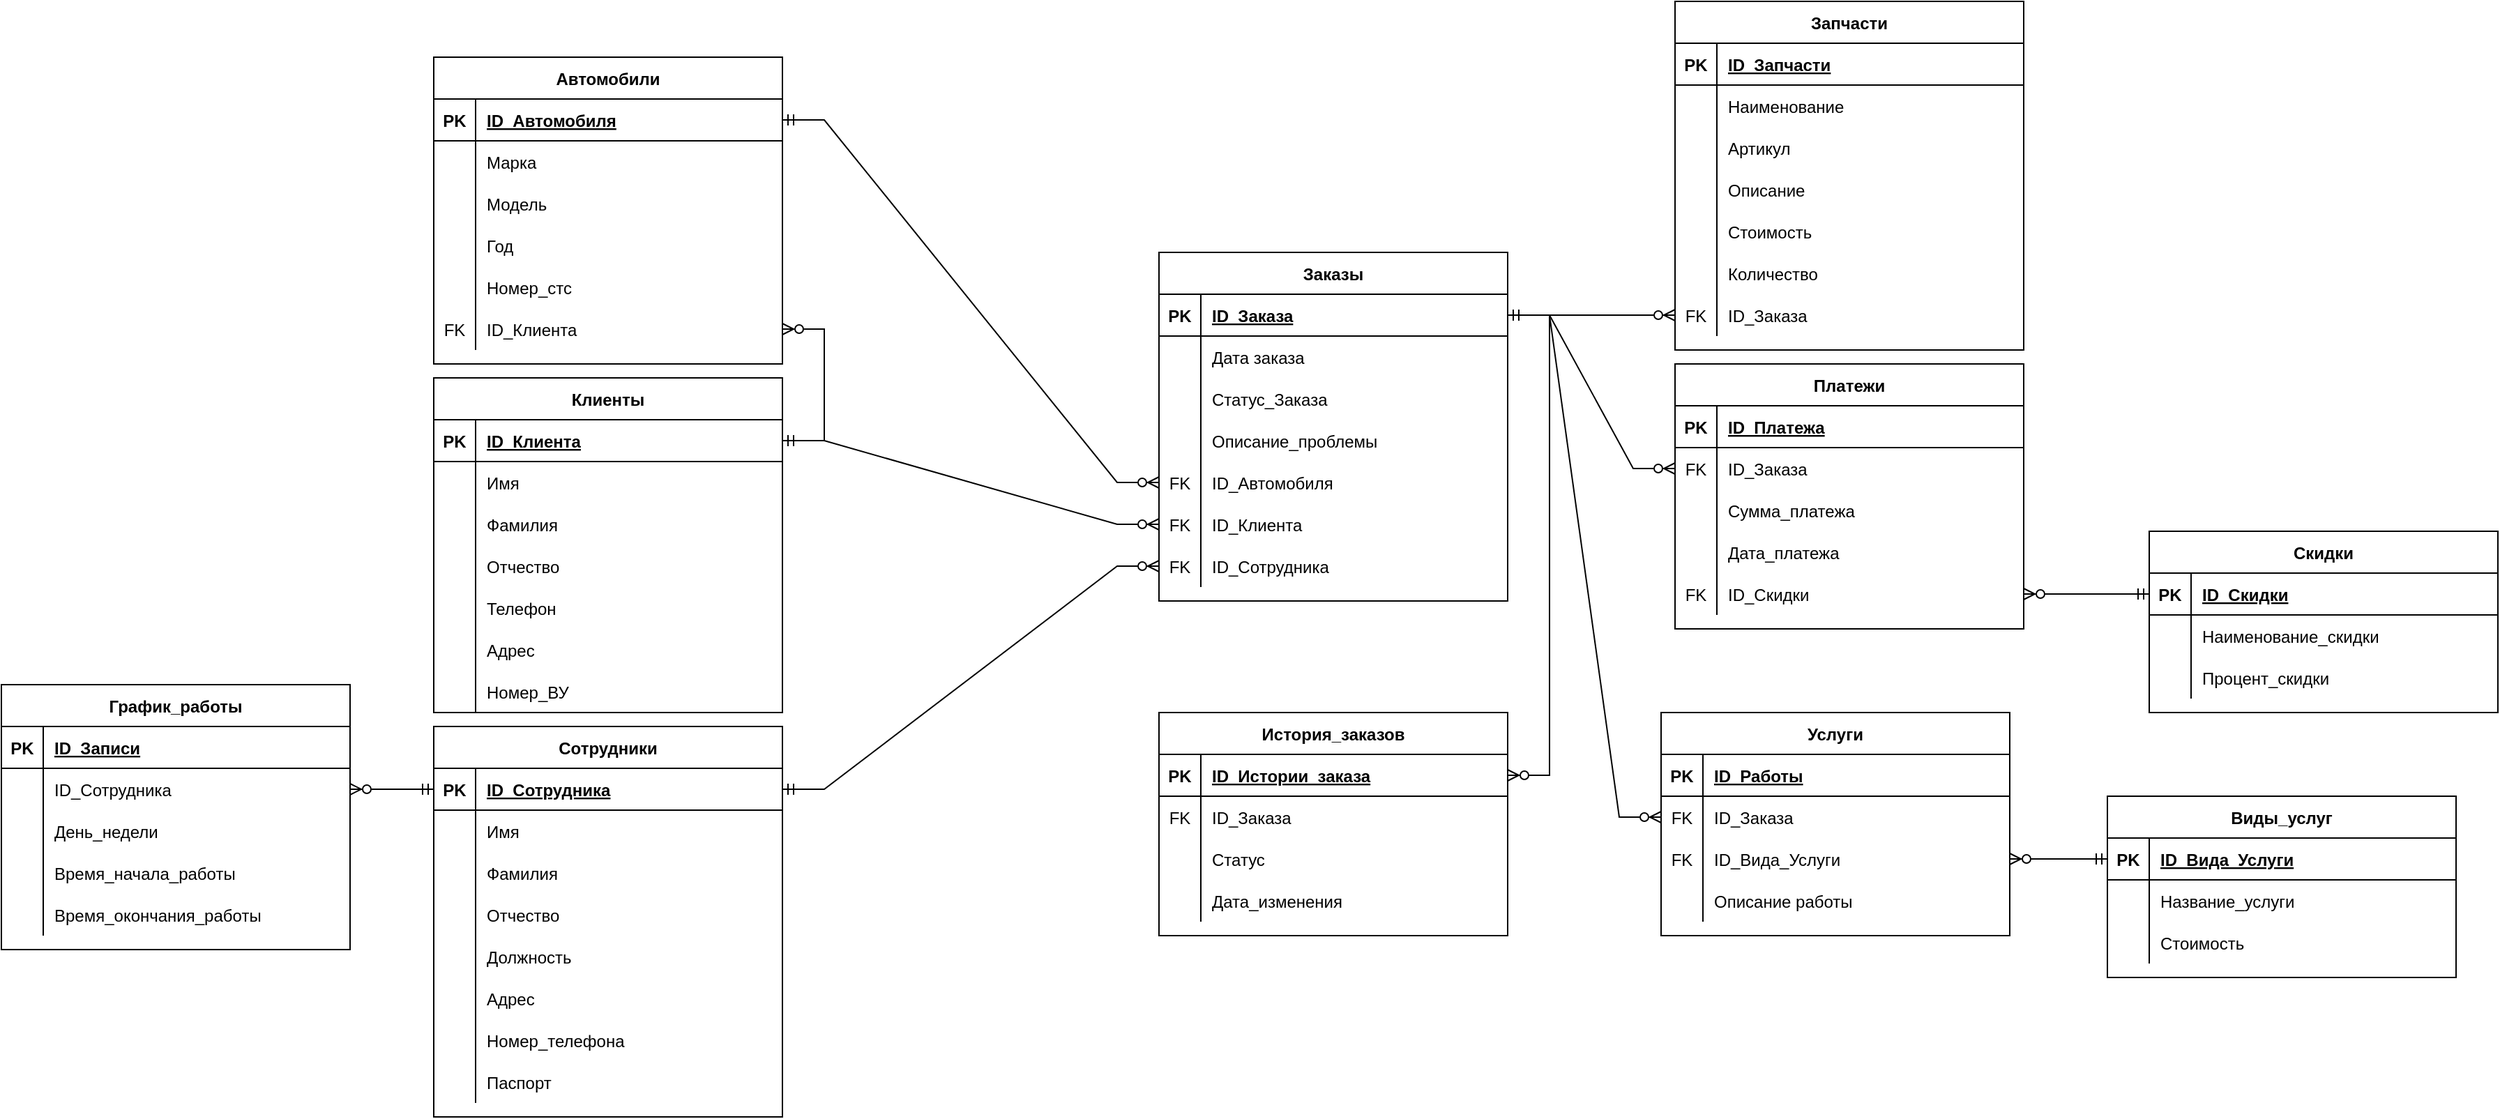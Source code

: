 <mxfile version="22.1.18" type="github">
  <diagram id="R2lEEEUBdFMjLlhIrx00" name="Page-1">
    <mxGraphModel dx="2026" dy="2251" grid="1" gridSize="10" guides="1" tooltips="1" connect="1" arrows="1" fold="1" page="1" pageScale="1" pageWidth="850" pageHeight="1100" math="0" shadow="0" extFonts="Permanent Marker^https://fonts.googleapis.com/css?family=Permanent+Marker">
      <root>
        <mxCell id="0" />
        <mxCell id="1" parent="0" />
        <mxCell id="C-vyLk0tnHw3VtMMgP7b-23" value="Клиенты" style="shape=table;startSize=30;container=1;collapsible=1;childLayout=tableLayout;fixedRows=1;rowLines=0;fontStyle=1;align=center;resizeLast=1;" parent="1" vertex="1">
          <mxGeometry x="440" y="250" width="250" height="240" as="geometry" />
        </mxCell>
        <mxCell id="C-vyLk0tnHw3VtMMgP7b-24" value="" style="shape=partialRectangle;collapsible=0;dropTarget=0;pointerEvents=0;fillColor=none;points=[[0,0.5],[1,0.5]];portConstraint=eastwest;top=0;left=0;right=0;bottom=1;" parent="C-vyLk0tnHw3VtMMgP7b-23" vertex="1">
          <mxGeometry y="30" width="250" height="30" as="geometry" />
        </mxCell>
        <mxCell id="C-vyLk0tnHw3VtMMgP7b-25" value="PK" style="shape=partialRectangle;overflow=hidden;connectable=0;fillColor=none;top=0;left=0;bottom=0;right=0;fontStyle=1;" parent="C-vyLk0tnHw3VtMMgP7b-24" vertex="1">
          <mxGeometry width="30" height="30" as="geometry">
            <mxRectangle width="30" height="30" as="alternateBounds" />
          </mxGeometry>
        </mxCell>
        <mxCell id="C-vyLk0tnHw3VtMMgP7b-26" value="ID_Клиента" style="shape=partialRectangle;overflow=hidden;connectable=0;fillColor=none;top=0;left=0;bottom=0;right=0;align=left;spacingLeft=6;fontStyle=5;" parent="C-vyLk0tnHw3VtMMgP7b-24" vertex="1">
          <mxGeometry x="30" width="220" height="30" as="geometry">
            <mxRectangle width="220" height="30" as="alternateBounds" />
          </mxGeometry>
        </mxCell>
        <mxCell id="C-vyLk0tnHw3VtMMgP7b-27" value="" style="shape=partialRectangle;collapsible=0;dropTarget=0;pointerEvents=0;fillColor=none;points=[[0,0.5],[1,0.5]];portConstraint=eastwest;top=0;left=0;right=0;bottom=0;" parent="C-vyLk0tnHw3VtMMgP7b-23" vertex="1">
          <mxGeometry y="60" width="250" height="30" as="geometry" />
        </mxCell>
        <mxCell id="C-vyLk0tnHw3VtMMgP7b-28" value="" style="shape=partialRectangle;overflow=hidden;connectable=0;fillColor=none;top=0;left=0;bottom=0;right=0;" parent="C-vyLk0tnHw3VtMMgP7b-27" vertex="1">
          <mxGeometry width="30" height="30" as="geometry">
            <mxRectangle width="30" height="30" as="alternateBounds" />
          </mxGeometry>
        </mxCell>
        <mxCell id="C-vyLk0tnHw3VtMMgP7b-29" value="Имя" style="shape=partialRectangle;overflow=hidden;connectable=0;fillColor=none;top=0;left=0;bottom=0;right=0;align=left;spacingLeft=6;" parent="C-vyLk0tnHw3VtMMgP7b-27" vertex="1">
          <mxGeometry x="30" width="220" height="30" as="geometry">
            <mxRectangle width="220" height="30" as="alternateBounds" />
          </mxGeometry>
        </mxCell>
        <mxCell id="3iZQimPmrUND6BPbT6K9-4" value="" style="shape=partialRectangle;collapsible=0;dropTarget=0;pointerEvents=0;fillColor=none;points=[[0,0.5],[1,0.5]];portConstraint=eastwest;top=0;left=0;right=0;bottom=0;" vertex="1" parent="C-vyLk0tnHw3VtMMgP7b-23">
          <mxGeometry y="90" width="250" height="30" as="geometry" />
        </mxCell>
        <mxCell id="3iZQimPmrUND6BPbT6K9-5" value="" style="shape=partialRectangle;overflow=hidden;connectable=0;fillColor=none;top=0;left=0;bottom=0;right=0;" vertex="1" parent="3iZQimPmrUND6BPbT6K9-4">
          <mxGeometry width="30" height="30" as="geometry">
            <mxRectangle width="30" height="30" as="alternateBounds" />
          </mxGeometry>
        </mxCell>
        <mxCell id="3iZQimPmrUND6BPbT6K9-6" value="Фамилия" style="shape=partialRectangle;overflow=hidden;connectable=0;fillColor=none;top=0;left=0;bottom=0;right=0;align=left;spacingLeft=6;" vertex="1" parent="3iZQimPmrUND6BPbT6K9-4">
          <mxGeometry x="30" width="220" height="30" as="geometry">
            <mxRectangle width="220" height="30" as="alternateBounds" />
          </mxGeometry>
        </mxCell>
        <mxCell id="3iZQimPmrUND6BPbT6K9-7" value="" style="shape=partialRectangle;collapsible=0;dropTarget=0;pointerEvents=0;fillColor=none;points=[[0,0.5],[1,0.5]];portConstraint=eastwest;top=0;left=0;right=0;bottom=0;" vertex="1" parent="C-vyLk0tnHw3VtMMgP7b-23">
          <mxGeometry y="120" width="250" height="30" as="geometry" />
        </mxCell>
        <mxCell id="3iZQimPmrUND6BPbT6K9-8" value="" style="shape=partialRectangle;overflow=hidden;connectable=0;fillColor=none;top=0;left=0;bottom=0;right=0;" vertex="1" parent="3iZQimPmrUND6BPbT6K9-7">
          <mxGeometry width="30" height="30" as="geometry">
            <mxRectangle width="30" height="30" as="alternateBounds" />
          </mxGeometry>
        </mxCell>
        <mxCell id="3iZQimPmrUND6BPbT6K9-9" value="Отчество" style="shape=partialRectangle;overflow=hidden;connectable=0;fillColor=none;top=0;left=0;bottom=0;right=0;align=left;spacingLeft=6;" vertex="1" parent="3iZQimPmrUND6BPbT6K9-7">
          <mxGeometry x="30" width="220" height="30" as="geometry">
            <mxRectangle width="220" height="30" as="alternateBounds" />
          </mxGeometry>
        </mxCell>
        <mxCell id="3iZQimPmrUND6BPbT6K9-10" value="" style="shape=partialRectangle;collapsible=0;dropTarget=0;pointerEvents=0;fillColor=none;points=[[0,0.5],[1,0.5]];portConstraint=eastwest;top=0;left=0;right=0;bottom=0;" vertex="1" parent="C-vyLk0tnHw3VtMMgP7b-23">
          <mxGeometry y="150" width="250" height="30" as="geometry" />
        </mxCell>
        <mxCell id="3iZQimPmrUND6BPbT6K9-11" value="" style="shape=partialRectangle;overflow=hidden;connectable=0;fillColor=none;top=0;left=0;bottom=0;right=0;" vertex="1" parent="3iZQimPmrUND6BPbT6K9-10">
          <mxGeometry width="30" height="30" as="geometry">
            <mxRectangle width="30" height="30" as="alternateBounds" />
          </mxGeometry>
        </mxCell>
        <mxCell id="3iZQimPmrUND6BPbT6K9-12" value="Телефон" style="shape=partialRectangle;overflow=hidden;connectable=0;fillColor=none;top=0;left=0;bottom=0;right=0;align=left;spacingLeft=6;" vertex="1" parent="3iZQimPmrUND6BPbT6K9-10">
          <mxGeometry x="30" width="220" height="30" as="geometry">
            <mxRectangle width="220" height="30" as="alternateBounds" />
          </mxGeometry>
        </mxCell>
        <mxCell id="3iZQimPmrUND6BPbT6K9-13" value="" style="shape=partialRectangle;collapsible=0;dropTarget=0;pointerEvents=0;fillColor=none;points=[[0,0.5],[1,0.5]];portConstraint=eastwest;top=0;left=0;right=0;bottom=0;" vertex="1" parent="C-vyLk0tnHw3VtMMgP7b-23">
          <mxGeometry y="180" width="250" height="30" as="geometry" />
        </mxCell>
        <mxCell id="3iZQimPmrUND6BPbT6K9-14" value="" style="shape=partialRectangle;overflow=hidden;connectable=0;fillColor=none;top=0;left=0;bottom=0;right=0;" vertex="1" parent="3iZQimPmrUND6BPbT6K9-13">
          <mxGeometry width="30" height="30" as="geometry">
            <mxRectangle width="30" height="30" as="alternateBounds" />
          </mxGeometry>
        </mxCell>
        <mxCell id="3iZQimPmrUND6BPbT6K9-15" value="Адрес" style="shape=partialRectangle;overflow=hidden;connectable=0;fillColor=none;top=0;left=0;bottom=0;right=0;align=left;spacingLeft=6;" vertex="1" parent="3iZQimPmrUND6BPbT6K9-13">
          <mxGeometry x="30" width="220" height="30" as="geometry">
            <mxRectangle width="220" height="30" as="alternateBounds" />
          </mxGeometry>
        </mxCell>
        <mxCell id="3iZQimPmrUND6BPbT6K9-149" value="" style="shape=partialRectangle;collapsible=0;dropTarget=0;pointerEvents=0;fillColor=none;points=[[0,0.5],[1,0.5]];portConstraint=eastwest;top=0;left=0;right=0;bottom=0;" vertex="1" parent="C-vyLk0tnHw3VtMMgP7b-23">
          <mxGeometry y="210" width="250" height="30" as="geometry" />
        </mxCell>
        <mxCell id="3iZQimPmrUND6BPbT6K9-150" value="" style="shape=partialRectangle;overflow=hidden;connectable=0;fillColor=none;top=0;left=0;bottom=0;right=0;" vertex="1" parent="3iZQimPmrUND6BPbT6K9-149">
          <mxGeometry width="30" height="30" as="geometry">
            <mxRectangle width="30" height="30" as="alternateBounds" />
          </mxGeometry>
        </mxCell>
        <mxCell id="3iZQimPmrUND6BPbT6K9-151" value="Номер_ВУ" style="shape=partialRectangle;overflow=hidden;connectable=0;fillColor=none;top=0;left=0;bottom=0;right=0;align=left;spacingLeft=6;" vertex="1" parent="3iZQimPmrUND6BPbT6K9-149">
          <mxGeometry x="30" width="220" height="30" as="geometry">
            <mxRectangle width="220" height="30" as="alternateBounds" />
          </mxGeometry>
        </mxCell>
        <mxCell id="3iZQimPmrUND6BPbT6K9-16" value="Заказы" style="shape=table;startSize=30;container=1;collapsible=1;childLayout=tableLayout;fixedRows=1;rowLines=0;fontStyle=1;align=center;resizeLast=1;" vertex="1" parent="1">
          <mxGeometry x="960" y="160" width="250" height="250" as="geometry" />
        </mxCell>
        <mxCell id="3iZQimPmrUND6BPbT6K9-17" value="" style="shape=partialRectangle;collapsible=0;dropTarget=0;pointerEvents=0;fillColor=none;points=[[0,0.5],[1,0.5]];portConstraint=eastwest;top=0;left=0;right=0;bottom=1;" vertex="1" parent="3iZQimPmrUND6BPbT6K9-16">
          <mxGeometry y="30" width="250" height="30" as="geometry" />
        </mxCell>
        <mxCell id="3iZQimPmrUND6BPbT6K9-18" value="PK" style="shape=partialRectangle;overflow=hidden;connectable=0;fillColor=none;top=0;left=0;bottom=0;right=0;fontStyle=1;" vertex="1" parent="3iZQimPmrUND6BPbT6K9-17">
          <mxGeometry width="30" height="30" as="geometry">
            <mxRectangle width="30" height="30" as="alternateBounds" />
          </mxGeometry>
        </mxCell>
        <mxCell id="3iZQimPmrUND6BPbT6K9-19" value="ID_Заказа" style="shape=partialRectangle;overflow=hidden;connectable=0;fillColor=none;top=0;left=0;bottom=0;right=0;align=left;spacingLeft=6;fontStyle=5;" vertex="1" parent="3iZQimPmrUND6BPbT6K9-17">
          <mxGeometry x="30" width="220" height="30" as="geometry">
            <mxRectangle width="220" height="30" as="alternateBounds" />
          </mxGeometry>
        </mxCell>
        <mxCell id="3iZQimPmrUND6BPbT6K9-20" value="" style="shape=partialRectangle;collapsible=0;dropTarget=0;pointerEvents=0;fillColor=none;points=[[0,0.5],[1,0.5]];portConstraint=eastwest;top=0;left=0;right=0;bottom=0;" vertex="1" parent="3iZQimPmrUND6BPbT6K9-16">
          <mxGeometry y="60" width="250" height="30" as="geometry" />
        </mxCell>
        <mxCell id="3iZQimPmrUND6BPbT6K9-21" value="" style="shape=partialRectangle;overflow=hidden;connectable=0;fillColor=none;top=0;left=0;bottom=0;right=0;" vertex="1" parent="3iZQimPmrUND6BPbT6K9-20">
          <mxGeometry width="30" height="30" as="geometry">
            <mxRectangle width="30" height="30" as="alternateBounds" />
          </mxGeometry>
        </mxCell>
        <mxCell id="3iZQimPmrUND6BPbT6K9-22" value="Дата заказа" style="shape=partialRectangle;overflow=hidden;connectable=0;fillColor=none;top=0;left=0;bottom=0;right=0;align=left;spacingLeft=6;" vertex="1" parent="3iZQimPmrUND6BPbT6K9-20">
          <mxGeometry x="30" width="220" height="30" as="geometry">
            <mxRectangle width="220" height="30" as="alternateBounds" />
          </mxGeometry>
        </mxCell>
        <mxCell id="3iZQimPmrUND6BPbT6K9-23" value="" style="shape=partialRectangle;collapsible=0;dropTarget=0;pointerEvents=0;fillColor=none;points=[[0,0.5],[1,0.5]];portConstraint=eastwest;top=0;left=0;right=0;bottom=0;" vertex="1" parent="3iZQimPmrUND6BPbT6K9-16">
          <mxGeometry y="90" width="250" height="30" as="geometry" />
        </mxCell>
        <mxCell id="3iZQimPmrUND6BPbT6K9-24" value="" style="shape=partialRectangle;overflow=hidden;connectable=0;fillColor=none;top=0;left=0;bottom=0;right=0;" vertex="1" parent="3iZQimPmrUND6BPbT6K9-23">
          <mxGeometry width="30" height="30" as="geometry">
            <mxRectangle width="30" height="30" as="alternateBounds" />
          </mxGeometry>
        </mxCell>
        <mxCell id="3iZQimPmrUND6BPbT6K9-25" value="Статус_Заказа" style="shape=partialRectangle;overflow=hidden;connectable=0;fillColor=none;top=0;left=0;bottom=0;right=0;align=left;spacingLeft=6;" vertex="1" parent="3iZQimPmrUND6BPbT6K9-23">
          <mxGeometry x="30" width="220" height="30" as="geometry">
            <mxRectangle width="220" height="30" as="alternateBounds" />
          </mxGeometry>
        </mxCell>
        <mxCell id="3iZQimPmrUND6BPbT6K9-26" value="" style="shape=partialRectangle;collapsible=0;dropTarget=0;pointerEvents=0;fillColor=none;points=[[0,0.5],[1,0.5]];portConstraint=eastwest;top=0;left=0;right=0;bottom=0;" vertex="1" parent="3iZQimPmrUND6BPbT6K9-16">
          <mxGeometry y="120" width="250" height="30" as="geometry" />
        </mxCell>
        <mxCell id="3iZQimPmrUND6BPbT6K9-27" value="" style="shape=partialRectangle;overflow=hidden;connectable=0;fillColor=none;top=0;left=0;bottom=0;right=0;" vertex="1" parent="3iZQimPmrUND6BPbT6K9-26">
          <mxGeometry width="30" height="30" as="geometry">
            <mxRectangle width="30" height="30" as="alternateBounds" />
          </mxGeometry>
        </mxCell>
        <mxCell id="3iZQimPmrUND6BPbT6K9-28" value="Описание_проблемы" style="shape=partialRectangle;overflow=hidden;connectable=0;fillColor=none;top=0;left=0;bottom=0;right=0;align=left;spacingLeft=6;" vertex="1" parent="3iZQimPmrUND6BPbT6K9-26">
          <mxGeometry x="30" width="220" height="30" as="geometry">
            <mxRectangle width="220" height="30" as="alternateBounds" />
          </mxGeometry>
        </mxCell>
        <mxCell id="3iZQimPmrUND6BPbT6K9-29" value="" style="shape=partialRectangle;collapsible=0;dropTarget=0;pointerEvents=0;fillColor=none;points=[[0,0.5],[1,0.5]];portConstraint=eastwest;top=0;left=0;right=0;bottom=0;" vertex="1" parent="3iZQimPmrUND6BPbT6K9-16">
          <mxGeometry y="150" width="250" height="30" as="geometry" />
        </mxCell>
        <mxCell id="3iZQimPmrUND6BPbT6K9-30" value="FK" style="shape=partialRectangle;overflow=hidden;connectable=0;fillColor=none;top=0;left=0;bottom=0;right=0;" vertex="1" parent="3iZQimPmrUND6BPbT6K9-29">
          <mxGeometry width="30" height="30" as="geometry">
            <mxRectangle width="30" height="30" as="alternateBounds" />
          </mxGeometry>
        </mxCell>
        <mxCell id="3iZQimPmrUND6BPbT6K9-31" value="ID_Автомобиля" style="shape=partialRectangle;overflow=hidden;connectable=0;fillColor=none;top=0;left=0;bottom=0;right=0;align=left;spacingLeft=6;" vertex="1" parent="3iZQimPmrUND6BPbT6K9-29">
          <mxGeometry x="30" width="220" height="30" as="geometry">
            <mxRectangle width="220" height="30" as="alternateBounds" />
          </mxGeometry>
        </mxCell>
        <mxCell id="3iZQimPmrUND6BPbT6K9-32" value="" style="shape=partialRectangle;collapsible=0;dropTarget=0;pointerEvents=0;fillColor=none;points=[[0,0.5],[1,0.5]];portConstraint=eastwest;top=0;left=0;right=0;bottom=0;" vertex="1" parent="3iZQimPmrUND6BPbT6K9-16">
          <mxGeometry y="180" width="250" height="30" as="geometry" />
        </mxCell>
        <mxCell id="3iZQimPmrUND6BPbT6K9-33" value="FK" style="shape=partialRectangle;overflow=hidden;connectable=0;fillColor=none;top=0;left=0;bottom=0;right=0;" vertex="1" parent="3iZQimPmrUND6BPbT6K9-32">
          <mxGeometry width="30" height="30" as="geometry">
            <mxRectangle width="30" height="30" as="alternateBounds" />
          </mxGeometry>
        </mxCell>
        <mxCell id="3iZQimPmrUND6BPbT6K9-34" value="ID_Клиента" style="shape=partialRectangle;overflow=hidden;connectable=0;fillColor=none;top=0;left=0;bottom=0;right=0;align=left;spacingLeft=6;" vertex="1" parent="3iZQimPmrUND6BPbT6K9-32">
          <mxGeometry x="30" width="220" height="30" as="geometry">
            <mxRectangle width="220" height="30" as="alternateBounds" />
          </mxGeometry>
        </mxCell>
        <mxCell id="3iZQimPmrUND6BPbT6K9-174" value="" style="shape=partialRectangle;collapsible=0;dropTarget=0;pointerEvents=0;fillColor=none;points=[[0,0.5],[1,0.5]];portConstraint=eastwest;top=0;left=0;right=0;bottom=0;" vertex="1" parent="3iZQimPmrUND6BPbT6K9-16">
          <mxGeometry y="210" width="250" height="30" as="geometry" />
        </mxCell>
        <mxCell id="3iZQimPmrUND6BPbT6K9-175" value="FK" style="shape=partialRectangle;overflow=hidden;connectable=0;fillColor=none;top=0;left=0;bottom=0;right=0;" vertex="1" parent="3iZQimPmrUND6BPbT6K9-174">
          <mxGeometry width="30" height="30" as="geometry">
            <mxRectangle width="30" height="30" as="alternateBounds" />
          </mxGeometry>
        </mxCell>
        <mxCell id="3iZQimPmrUND6BPbT6K9-176" value="ID_Сотрудника" style="shape=partialRectangle;overflow=hidden;connectable=0;fillColor=none;top=0;left=0;bottom=0;right=0;align=left;spacingLeft=6;" vertex="1" parent="3iZQimPmrUND6BPbT6K9-174">
          <mxGeometry x="30" width="220" height="30" as="geometry">
            <mxRectangle width="220" height="30" as="alternateBounds" />
          </mxGeometry>
        </mxCell>
        <mxCell id="3iZQimPmrUND6BPbT6K9-35" value="Автомобили" style="shape=table;startSize=30;container=1;collapsible=1;childLayout=tableLayout;fixedRows=1;rowLines=0;fontStyle=1;align=center;resizeLast=1;" vertex="1" parent="1">
          <mxGeometry x="440" y="20" width="250" height="220" as="geometry" />
        </mxCell>
        <mxCell id="3iZQimPmrUND6BPbT6K9-36" value="" style="shape=partialRectangle;collapsible=0;dropTarget=0;pointerEvents=0;fillColor=none;points=[[0,0.5],[1,0.5]];portConstraint=eastwest;top=0;left=0;right=0;bottom=1;" vertex="1" parent="3iZQimPmrUND6BPbT6K9-35">
          <mxGeometry y="30" width="250" height="30" as="geometry" />
        </mxCell>
        <mxCell id="3iZQimPmrUND6BPbT6K9-37" value="PK" style="shape=partialRectangle;overflow=hidden;connectable=0;fillColor=none;top=0;left=0;bottom=0;right=0;fontStyle=1;" vertex="1" parent="3iZQimPmrUND6BPbT6K9-36">
          <mxGeometry width="30" height="30" as="geometry">
            <mxRectangle width="30" height="30" as="alternateBounds" />
          </mxGeometry>
        </mxCell>
        <mxCell id="3iZQimPmrUND6BPbT6K9-38" value="ID_Автомобиля" style="shape=partialRectangle;overflow=hidden;connectable=0;fillColor=none;top=0;left=0;bottom=0;right=0;align=left;spacingLeft=6;fontStyle=5;" vertex="1" parent="3iZQimPmrUND6BPbT6K9-36">
          <mxGeometry x="30" width="220" height="30" as="geometry">
            <mxRectangle width="220" height="30" as="alternateBounds" />
          </mxGeometry>
        </mxCell>
        <mxCell id="3iZQimPmrUND6BPbT6K9-39" value="" style="shape=partialRectangle;collapsible=0;dropTarget=0;pointerEvents=0;fillColor=none;points=[[0,0.5],[1,0.5]];portConstraint=eastwest;top=0;left=0;right=0;bottom=0;" vertex="1" parent="3iZQimPmrUND6BPbT6K9-35">
          <mxGeometry y="60" width="250" height="30" as="geometry" />
        </mxCell>
        <mxCell id="3iZQimPmrUND6BPbT6K9-40" value="" style="shape=partialRectangle;overflow=hidden;connectable=0;fillColor=none;top=0;left=0;bottom=0;right=0;" vertex="1" parent="3iZQimPmrUND6BPbT6K9-39">
          <mxGeometry width="30" height="30" as="geometry">
            <mxRectangle width="30" height="30" as="alternateBounds" />
          </mxGeometry>
        </mxCell>
        <mxCell id="3iZQimPmrUND6BPbT6K9-41" value="Марка" style="shape=partialRectangle;overflow=hidden;connectable=0;fillColor=none;top=0;left=0;bottom=0;right=0;align=left;spacingLeft=6;" vertex="1" parent="3iZQimPmrUND6BPbT6K9-39">
          <mxGeometry x="30" width="220" height="30" as="geometry">
            <mxRectangle width="220" height="30" as="alternateBounds" />
          </mxGeometry>
        </mxCell>
        <mxCell id="3iZQimPmrUND6BPbT6K9-42" value="" style="shape=partialRectangle;collapsible=0;dropTarget=0;pointerEvents=0;fillColor=none;points=[[0,0.5],[1,0.5]];portConstraint=eastwest;top=0;left=0;right=0;bottom=0;" vertex="1" parent="3iZQimPmrUND6BPbT6K9-35">
          <mxGeometry y="90" width="250" height="30" as="geometry" />
        </mxCell>
        <mxCell id="3iZQimPmrUND6BPbT6K9-43" value="" style="shape=partialRectangle;overflow=hidden;connectable=0;fillColor=none;top=0;left=0;bottom=0;right=0;" vertex="1" parent="3iZQimPmrUND6BPbT6K9-42">
          <mxGeometry width="30" height="30" as="geometry">
            <mxRectangle width="30" height="30" as="alternateBounds" />
          </mxGeometry>
        </mxCell>
        <mxCell id="3iZQimPmrUND6BPbT6K9-44" value="Модель" style="shape=partialRectangle;overflow=hidden;connectable=0;fillColor=none;top=0;left=0;bottom=0;right=0;align=left;spacingLeft=6;" vertex="1" parent="3iZQimPmrUND6BPbT6K9-42">
          <mxGeometry x="30" width="220" height="30" as="geometry">
            <mxRectangle width="220" height="30" as="alternateBounds" />
          </mxGeometry>
        </mxCell>
        <mxCell id="3iZQimPmrUND6BPbT6K9-45" value="" style="shape=partialRectangle;collapsible=0;dropTarget=0;pointerEvents=0;fillColor=none;points=[[0,0.5],[1,0.5]];portConstraint=eastwest;top=0;left=0;right=0;bottom=0;" vertex="1" parent="3iZQimPmrUND6BPbT6K9-35">
          <mxGeometry y="120" width="250" height="30" as="geometry" />
        </mxCell>
        <mxCell id="3iZQimPmrUND6BPbT6K9-46" value="" style="shape=partialRectangle;overflow=hidden;connectable=0;fillColor=none;top=0;left=0;bottom=0;right=0;" vertex="1" parent="3iZQimPmrUND6BPbT6K9-45">
          <mxGeometry width="30" height="30" as="geometry">
            <mxRectangle width="30" height="30" as="alternateBounds" />
          </mxGeometry>
        </mxCell>
        <mxCell id="3iZQimPmrUND6BPbT6K9-47" value="Год" style="shape=partialRectangle;overflow=hidden;connectable=0;fillColor=none;top=0;left=0;bottom=0;right=0;align=left;spacingLeft=6;" vertex="1" parent="3iZQimPmrUND6BPbT6K9-45">
          <mxGeometry x="30" width="220" height="30" as="geometry">
            <mxRectangle width="220" height="30" as="alternateBounds" />
          </mxGeometry>
        </mxCell>
        <mxCell id="3iZQimPmrUND6BPbT6K9-48" value="" style="shape=partialRectangle;collapsible=0;dropTarget=0;pointerEvents=0;fillColor=none;points=[[0,0.5],[1,0.5]];portConstraint=eastwest;top=0;left=0;right=0;bottom=0;" vertex="1" parent="3iZQimPmrUND6BPbT6K9-35">
          <mxGeometry y="150" width="250" height="30" as="geometry" />
        </mxCell>
        <mxCell id="3iZQimPmrUND6BPbT6K9-49" value="" style="shape=partialRectangle;overflow=hidden;connectable=0;fillColor=none;top=0;left=0;bottom=0;right=0;" vertex="1" parent="3iZQimPmrUND6BPbT6K9-48">
          <mxGeometry width="30" height="30" as="geometry">
            <mxRectangle width="30" height="30" as="alternateBounds" />
          </mxGeometry>
        </mxCell>
        <mxCell id="3iZQimPmrUND6BPbT6K9-50" value="Номер_стс" style="shape=partialRectangle;overflow=hidden;connectable=0;fillColor=none;top=0;left=0;bottom=0;right=0;align=left;spacingLeft=6;" vertex="1" parent="3iZQimPmrUND6BPbT6K9-48">
          <mxGeometry x="30" width="220" height="30" as="geometry">
            <mxRectangle width="220" height="30" as="alternateBounds" />
          </mxGeometry>
        </mxCell>
        <mxCell id="3iZQimPmrUND6BPbT6K9-51" value="" style="shape=partialRectangle;collapsible=0;dropTarget=0;pointerEvents=0;fillColor=none;points=[[0,0.5],[1,0.5]];portConstraint=eastwest;top=0;left=0;right=0;bottom=0;" vertex="1" parent="3iZQimPmrUND6BPbT6K9-35">
          <mxGeometry y="180" width="250" height="30" as="geometry" />
        </mxCell>
        <mxCell id="3iZQimPmrUND6BPbT6K9-52" value="FK" style="shape=partialRectangle;overflow=hidden;connectable=0;fillColor=none;top=0;left=0;bottom=0;right=0;" vertex="1" parent="3iZQimPmrUND6BPbT6K9-51">
          <mxGeometry width="30" height="30" as="geometry">
            <mxRectangle width="30" height="30" as="alternateBounds" />
          </mxGeometry>
        </mxCell>
        <mxCell id="3iZQimPmrUND6BPbT6K9-53" value="ID_Клиента" style="shape=partialRectangle;overflow=hidden;connectable=0;fillColor=none;top=0;left=0;bottom=0;right=0;align=left;spacingLeft=6;" vertex="1" parent="3iZQimPmrUND6BPbT6K9-51">
          <mxGeometry x="30" width="220" height="30" as="geometry">
            <mxRectangle width="220" height="30" as="alternateBounds" />
          </mxGeometry>
        </mxCell>
        <mxCell id="3iZQimPmrUND6BPbT6K9-54" value="Запчасти" style="shape=table;startSize=30;container=1;collapsible=1;childLayout=tableLayout;fixedRows=1;rowLines=0;fontStyle=1;align=center;resizeLast=1;" vertex="1" parent="1">
          <mxGeometry x="1330" y="-20" width="250" height="250" as="geometry" />
        </mxCell>
        <mxCell id="3iZQimPmrUND6BPbT6K9-55" value="" style="shape=partialRectangle;collapsible=0;dropTarget=0;pointerEvents=0;fillColor=none;points=[[0,0.5],[1,0.5]];portConstraint=eastwest;top=0;left=0;right=0;bottom=1;" vertex="1" parent="3iZQimPmrUND6BPbT6K9-54">
          <mxGeometry y="30" width="250" height="30" as="geometry" />
        </mxCell>
        <mxCell id="3iZQimPmrUND6BPbT6K9-56" value="PK" style="shape=partialRectangle;overflow=hidden;connectable=0;fillColor=none;top=0;left=0;bottom=0;right=0;fontStyle=1;" vertex="1" parent="3iZQimPmrUND6BPbT6K9-55">
          <mxGeometry width="30" height="30" as="geometry">
            <mxRectangle width="30" height="30" as="alternateBounds" />
          </mxGeometry>
        </mxCell>
        <mxCell id="3iZQimPmrUND6BPbT6K9-57" value="ID_Запчасти" style="shape=partialRectangle;overflow=hidden;connectable=0;fillColor=none;top=0;left=0;bottom=0;right=0;align=left;spacingLeft=6;fontStyle=5;" vertex="1" parent="3iZQimPmrUND6BPbT6K9-55">
          <mxGeometry x="30" width="220" height="30" as="geometry">
            <mxRectangle width="220" height="30" as="alternateBounds" />
          </mxGeometry>
        </mxCell>
        <mxCell id="3iZQimPmrUND6BPbT6K9-58" value="" style="shape=partialRectangle;collapsible=0;dropTarget=0;pointerEvents=0;fillColor=none;points=[[0,0.5],[1,0.5]];portConstraint=eastwest;top=0;left=0;right=0;bottom=0;" vertex="1" parent="3iZQimPmrUND6BPbT6K9-54">
          <mxGeometry y="60" width="250" height="30" as="geometry" />
        </mxCell>
        <mxCell id="3iZQimPmrUND6BPbT6K9-59" value="" style="shape=partialRectangle;overflow=hidden;connectable=0;fillColor=none;top=0;left=0;bottom=0;right=0;" vertex="1" parent="3iZQimPmrUND6BPbT6K9-58">
          <mxGeometry width="30" height="30" as="geometry">
            <mxRectangle width="30" height="30" as="alternateBounds" />
          </mxGeometry>
        </mxCell>
        <mxCell id="3iZQimPmrUND6BPbT6K9-60" value="Наименование" style="shape=partialRectangle;overflow=hidden;connectable=0;fillColor=none;top=0;left=0;bottom=0;right=0;align=left;spacingLeft=6;" vertex="1" parent="3iZQimPmrUND6BPbT6K9-58">
          <mxGeometry x="30" width="220" height="30" as="geometry">
            <mxRectangle width="220" height="30" as="alternateBounds" />
          </mxGeometry>
        </mxCell>
        <mxCell id="3iZQimPmrUND6BPbT6K9-61" value="" style="shape=partialRectangle;collapsible=0;dropTarget=0;pointerEvents=0;fillColor=none;points=[[0,0.5],[1,0.5]];portConstraint=eastwest;top=0;left=0;right=0;bottom=0;" vertex="1" parent="3iZQimPmrUND6BPbT6K9-54">
          <mxGeometry y="90" width="250" height="30" as="geometry" />
        </mxCell>
        <mxCell id="3iZQimPmrUND6BPbT6K9-62" value="" style="shape=partialRectangle;overflow=hidden;connectable=0;fillColor=none;top=0;left=0;bottom=0;right=0;" vertex="1" parent="3iZQimPmrUND6BPbT6K9-61">
          <mxGeometry width="30" height="30" as="geometry">
            <mxRectangle width="30" height="30" as="alternateBounds" />
          </mxGeometry>
        </mxCell>
        <mxCell id="3iZQimPmrUND6BPbT6K9-63" value="Артикул" style="shape=partialRectangle;overflow=hidden;connectable=0;fillColor=none;top=0;left=0;bottom=0;right=0;align=left;spacingLeft=6;" vertex="1" parent="3iZQimPmrUND6BPbT6K9-61">
          <mxGeometry x="30" width="220" height="30" as="geometry">
            <mxRectangle width="220" height="30" as="alternateBounds" />
          </mxGeometry>
        </mxCell>
        <mxCell id="3iZQimPmrUND6BPbT6K9-64" value="" style="shape=partialRectangle;collapsible=0;dropTarget=0;pointerEvents=0;fillColor=none;points=[[0,0.5],[1,0.5]];portConstraint=eastwest;top=0;left=0;right=0;bottom=0;" vertex="1" parent="3iZQimPmrUND6BPbT6K9-54">
          <mxGeometry y="120" width="250" height="30" as="geometry" />
        </mxCell>
        <mxCell id="3iZQimPmrUND6BPbT6K9-65" value="" style="shape=partialRectangle;overflow=hidden;connectable=0;fillColor=none;top=0;left=0;bottom=0;right=0;" vertex="1" parent="3iZQimPmrUND6BPbT6K9-64">
          <mxGeometry width="30" height="30" as="geometry">
            <mxRectangle width="30" height="30" as="alternateBounds" />
          </mxGeometry>
        </mxCell>
        <mxCell id="3iZQimPmrUND6BPbT6K9-66" value="Описание" style="shape=partialRectangle;overflow=hidden;connectable=0;fillColor=none;top=0;left=0;bottom=0;right=0;align=left;spacingLeft=6;" vertex="1" parent="3iZQimPmrUND6BPbT6K9-64">
          <mxGeometry x="30" width="220" height="30" as="geometry">
            <mxRectangle width="220" height="30" as="alternateBounds" />
          </mxGeometry>
        </mxCell>
        <mxCell id="3iZQimPmrUND6BPbT6K9-67" value="" style="shape=partialRectangle;collapsible=0;dropTarget=0;pointerEvents=0;fillColor=none;points=[[0,0.5],[1,0.5]];portConstraint=eastwest;top=0;left=0;right=0;bottom=0;" vertex="1" parent="3iZQimPmrUND6BPbT6K9-54">
          <mxGeometry y="150" width="250" height="30" as="geometry" />
        </mxCell>
        <mxCell id="3iZQimPmrUND6BPbT6K9-68" value="" style="shape=partialRectangle;overflow=hidden;connectable=0;fillColor=none;top=0;left=0;bottom=0;right=0;" vertex="1" parent="3iZQimPmrUND6BPbT6K9-67">
          <mxGeometry width="30" height="30" as="geometry">
            <mxRectangle width="30" height="30" as="alternateBounds" />
          </mxGeometry>
        </mxCell>
        <mxCell id="3iZQimPmrUND6BPbT6K9-69" value="Стоимость" style="shape=partialRectangle;overflow=hidden;connectable=0;fillColor=none;top=0;left=0;bottom=0;right=0;align=left;spacingLeft=6;" vertex="1" parent="3iZQimPmrUND6BPbT6K9-67">
          <mxGeometry x="30" width="220" height="30" as="geometry">
            <mxRectangle width="220" height="30" as="alternateBounds" />
          </mxGeometry>
        </mxCell>
        <mxCell id="3iZQimPmrUND6BPbT6K9-70" value="" style="shape=partialRectangle;collapsible=0;dropTarget=0;pointerEvents=0;fillColor=none;points=[[0,0.5],[1,0.5]];portConstraint=eastwest;top=0;left=0;right=0;bottom=0;" vertex="1" parent="3iZQimPmrUND6BPbT6K9-54">
          <mxGeometry y="180" width="250" height="30" as="geometry" />
        </mxCell>
        <mxCell id="3iZQimPmrUND6BPbT6K9-71" value="" style="shape=partialRectangle;overflow=hidden;connectable=0;fillColor=none;top=0;left=0;bottom=0;right=0;" vertex="1" parent="3iZQimPmrUND6BPbT6K9-70">
          <mxGeometry width="30" height="30" as="geometry">
            <mxRectangle width="30" height="30" as="alternateBounds" />
          </mxGeometry>
        </mxCell>
        <mxCell id="3iZQimPmrUND6BPbT6K9-72" value="Количество" style="shape=partialRectangle;overflow=hidden;connectable=0;fillColor=none;top=0;left=0;bottom=0;right=0;align=left;spacingLeft=6;" vertex="1" parent="3iZQimPmrUND6BPbT6K9-70">
          <mxGeometry x="30" width="220" height="30" as="geometry">
            <mxRectangle width="220" height="30" as="alternateBounds" />
          </mxGeometry>
        </mxCell>
        <mxCell id="3iZQimPmrUND6BPbT6K9-180" value="" style="shape=partialRectangle;collapsible=0;dropTarget=0;pointerEvents=0;fillColor=none;points=[[0,0.5],[1,0.5]];portConstraint=eastwest;top=0;left=0;right=0;bottom=0;" vertex="1" parent="3iZQimPmrUND6BPbT6K9-54">
          <mxGeometry y="210" width="250" height="30" as="geometry" />
        </mxCell>
        <mxCell id="3iZQimPmrUND6BPbT6K9-181" value="FK" style="shape=partialRectangle;overflow=hidden;connectable=0;fillColor=none;top=0;left=0;bottom=0;right=0;" vertex="1" parent="3iZQimPmrUND6BPbT6K9-180">
          <mxGeometry width="30" height="30" as="geometry">
            <mxRectangle width="30" height="30" as="alternateBounds" />
          </mxGeometry>
        </mxCell>
        <mxCell id="3iZQimPmrUND6BPbT6K9-182" value="ID_Заказа" style="shape=partialRectangle;overflow=hidden;connectable=0;fillColor=none;top=0;left=0;bottom=0;right=0;align=left;spacingLeft=6;" vertex="1" parent="3iZQimPmrUND6BPbT6K9-180">
          <mxGeometry x="30" width="220" height="30" as="geometry">
            <mxRectangle width="220" height="30" as="alternateBounds" />
          </mxGeometry>
        </mxCell>
        <mxCell id="3iZQimPmrUND6BPbT6K9-73" value="Сотрудники" style="shape=table;startSize=30;container=1;collapsible=1;childLayout=tableLayout;fixedRows=1;rowLines=0;fontStyle=1;align=center;resizeLast=1;" vertex="1" parent="1">
          <mxGeometry x="440" y="500" width="250" height="280" as="geometry" />
        </mxCell>
        <mxCell id="3iZQimPmrUND6BPbT6K9-74" value="" style="shape=partialRectangle;collapsible=0;dropTarget=0;pointerEvents=0;fillColor=none;points=[[0,0.5],[1,0.5]];portConstraint=eastwest;top=0;left=0;right=0;bottom=1;" vertex="1" parent="3iZQimPmrUND6BPbT6K9-73">
          <mxGeometry y="30" width="250" height="30" as="geometry" />
        </mxCell>
        <mxCell id="3iZQimPmrUND6BPbT6K9-75" value="PK" style="shape=partialRectangle;overflow=hidden;connectable=0;fillColor=none;top=0;left=0;bottom=0;right=0;fontStyle=1;" vertex="1" parent="3iZQimPmrUND6BPbT6K9-74">
          <mxGeometry width="30" height="30" as="geometry">
            <mxRectangle width="30" height="30" as="alternateBounds" />
          </mxGeometry>
        </mxCell>
        <mxCell id="3iZQimPmrUND6BPbT6K9-76" value="ID_Сотрудника" style="shape=partialRectangle;overflow=hidden;connectable=0;fillColor=none;top=0;left=0;bottom=0;right=0;align=left;spacingLeft=6;fontStyle=5;" vertex="1" parent="3iZQimPmrUND6BPbT6K9-74">
          <mxGeometry x="30" width="220" height="30" as="geometry">
            <mxRectangle width="220" height="30" as="alternateBounds" />
          </mxGeometry>
        </mxCell>
        <mxCell id="3iZQimPmrUND6BPbT6K9-77" value="" style="shape=partialRectangle;collapsible=0;dropTarget=0;pointerEvents=0;fillColor=none;points=[[0,0.5],[1,0.5]];portConstraint=eastwest;top=0;left=0;right=0;bottom=0;" vertex="1" parent="3iZQimPmrUND6BPbT6K9-73">
          <mxGeometry y="60" width="250" height="30" as="geometry" />
        </mxCell>
        <mxCell id="3iZQimPmrUND6BPbT6K9-78" value="" style="shape=partialRectangle;overflow=hidden;connectable=0;fillColor=none;top=0;left=0;bottom=0;right=0;" vertex="1" parent="3iZQimPmrUND6BPbT6K9-77">
          <mxGeometry width="30" height="30" as="geometry">
            <mxRectangle width="30" height="30" as="alternateBounds" />
          </mxGeometry>
        </mxCell>
        <mxCell id="3iZQimPmrUND6BPbT6K9-79" value="Имя" style="shape=partialRectangle;overflow=hidden;connectable=0;fillColor=none;top=0;left=0;bottom=0;right=0;align=left;spacingLeft=6;" vertex="1" parent="3iZQimPmrUND6BPbT6K9-77">
          <mxGeometry x="30" width="220" height="30" as="geometry">
            <mxRectangle width="220" height="30" as="alternateBounds" />
          </mxGeometry>
        </mxCell>
        <mxCell id="3iZQimPmrUND6BPbT6K9-80" value="" style="shape=partialRectangle;collapsible=0;dropTarget=0;pointerEvents=0;fillColor=none;points=[[0,0.5],[1,0.5]];portConstraint=eastwest;top=0;left=0;right=0;bottom=0;" vertex="1" parent="3iZQimPmrUND6BPbT6K9-73">
          <mxGeometry y="90" width="250" height="30" as="geometry" />
        </mxCell>
        <mxCell id="3iZQimPmrUND6BPbT6K9-81" value="" style="shape=partialRectangle;overflow=hidden;connectable=0;fillColor=none;top=0;left=0;bottom=0;right=0;" vertex="1" parent="3iZQimPmrUND6BPbT6K9-80">
          <mxGeometry width="30" height="30" as="geometry">
            <mxRectangle width="30" height="30" as="alternateBounds" />
          </mxGeometry>
        </mxCell>
        <mxCell id="3iZQimPmrUND6BPbT6K9-82" value="Фамилия" style="shape=partialRectangle;overflow=hidden;connectable=0;fillColor=none;top=0;left=0;bottom=0;right=0;align=left;spacingLeft=6;" vertex="1" parent="3iZQimPmrUND6BPbT6K9-80">
          <mxGeometry x="30" width="220" height="30" as="geometry">
            <mxRectangle width="220" height="30" as="alternateBounds" />
          </mxGeometry>
        </mxCell>
        <mxCell id="3iZQimPmrUND6BPbT6K9-83" value="" style="shape=partialRectangle;collapsible=0;dropTarget=0;pointerEvents=0;fillColor=none;points=[[0,0.5],[1,0.5]];portConstraint=eastwest;top=0;left=0;right=0;bottom=0;" vertex="1" parent="3iZQimPmrUND6BPbT6K9-73">
          <mxGeometry y="120" width="250" height="30" as="geometry" />
        </mxCell>
        <mxCell id="3iZQimPmrUND6BPbT6K9-84" value="" style="shape=partialRectangle;overflow=hidden;connectable=0;fillColor=none;top=0;left=0;bottom=0;right=0;" vertex="1" parent="3iZQimPmrUND6BPbT6K9-83">
          <mxGeometry width="30" height="30" as="geometry">
            <mxRectangle width="30" height="30" as="alternateBounds" />
          </mxGeometry>
        </mxCell>
        <mxCell id="3iZQimPmrUND6BPbT6K9-85" value="Отчество" style="shape=partialRectangle;overflow=hidden;connectable=0;fillColor=none;top=0;left=0;bottom=0;right=0;align=left;spacingLeft=6;" vertex="1" parent="3iZQimPmrUND6BPbT6K9-83">
          <mxGeometry x="30" width="220" height="30" as="geometry">
            <mxRectangle width="220" height="30" as="alternateBounds" />
          </mxGeometry>
        </mxCell>
        <mxCell id="3iZQimPmrUND6BPbT6K9-86" value="" style="shape=partialRectangle;collapsible=0;dropTarget=0;pointerEvents=0;fillColor=none;points=[[0,0.5],[1,0.5]];portConstraint=eastwest;top=0;left=0;right=0;bottom=0;" vertex="1" parent="3iZQimPmrUND6BPbT6K9-73">
          <mxGeometry y="150" width="250" height="30" as="geometry" />
        </mxCell>
        <mxCell id="3iZQimPmrUND6BPbT6K9-87" value="" style="shape=partialRectangle;overflow=hidden;connectable=0;fillColor=none;top=0;left=0;bottom=0;right=0;" vertex="1" parent="3iZQimPmrUND6BPbT6K9-86">
          <mxGeometry width="30" height="30" as="geometry">
            <mxRectangle width="30" height="30" as="alternateBounds" />
          </mxGeometry>
        </mxCell>
        <mxCell id="3iZQimPmrUND6BPbT6K9-88" value="Должность" style="shape=partialRectangle;overflow=hidden;connectable=0;fillColor=none;top=0;left=0;bottom=0;right=0;align=left;spacingLeft=6;" vertex="1" parent="3iZQimPmrUND6BPbT6K9-86">
          <mxGeometry x="30" width="220" height="30" as="geometry">
            <mxRectangle width="220" height="30" as="alternateBounds" />
          </mxGeometry>
        </mxCell>
        <mxCell id="3iZQimPmrUND6BPbT6K9-89" value="" style="shape=partialRectangle;collapsible=0;dropTarget=0;pointerEvents=0;fillColor=none;points=[[0,0.5],[1,0.5]];portConstraint=eastwest;top=0;left=0;right=0;bottom=0;" vertex="1" parent="3iZQimPmrUND6BPbT6K9-73">
          <mxGeometry y="180" width="250" height="30" as="geometry" />
        </mxCell>
        <mxCell id="3iZQimPmrUND6BPbT6K9-90" value="" style="shape=partialRectangle;overflow=hidden;connectable=0;fillColor=none;top=0;left=0;bottom=0;right=0;" vertex="1" parent="3iZQimPmrUND6BPbT6K9-89">
          <mxGeometry width="30" height="30" as="geometry">
            <mxRectangle width="30" height="30" as="alternateBounds" />
          </mxGeometry>
        </mxCell>
        <mxCell id="3iZQimPmrUND6BPbT6K9-91" value="Адрес" style="shape=partialRectangle;overflow=hidden;connectable=0;fillColor=none;top=0;left=0;bottom=0;right=0;align=left;spacingLeft=6;" vertex="1" parent="3iZQimPmrUND6BPbT6K9-89">
          <mxGeometry x="30" width="220" height="30" as="geometry">
            <mxRectangle width="220" height="30" as="alternateBounds" />
          </mxGeometry>
        </mxCell>
        <mxCell id="3iZQimPmrUND6BPbT6K9-183" value="" style="shape=partialRectangle;collapsible=0;dropTarget=0;pointerEvents=0;fillColor=none;points=[[0,0.5],[1,0.5]];portConstraint=eastwest;top=0;left=0;right=0;bottom=0;" vertex="1" parent="3iZQimPmrUND6BPbT6K9-73">
          <mxGeometry y="210" width="250" height="30" as="geometry" />
        </mxCell>
        <mxCell id="3iZQimPmrUND6BPbT6K9-184" value="" style="shape=partialRectangle;overflow=hidden;connectable=0;fillColor=none;top=0;left=0;bottom=0;right=0;" vertex="1" parent="3iZQimPmrUND6BPbT6K9-183">
          <mxGeometry width="30" height="30" as="geometry">
            <mxRectangle width="30" height="30" as="alternateBounds" />
          </mxGeometry>
        </mxCell>
        <mxCell id="3iZQimPmrUND6BPbT6K9-185" value="Номер_телефона" style="shape=partialRectangle;overflow=hidden;connectable=0;fillColor=none;top=0;left=0;bottom=0;right=0;align=left;spacingLeft=6;" vertex="1" parent="3iZQimPmrUND6BPbT6K9-183">
          <mxGeometry x="30" width="220" height="30" as="geometry">
            <mxRectangle width="220" height="30" as="alternateBounds" />
          </mxGeometry>
        </mxCell>
        <mxCell id="3iZQimPmrUND6BPbT6K9-186" value="" style="shape=partialRectangle;collapsible=0;dropTarget=0;pointerEvents=0;fillColor=none;points=[[0,0.5],[1,0.5]];portConstraint=eastwest;top=0;left=0;right=0;bottom=0;" vertex="1" parent="3iZQimPmrUND6BPbT6K9-73">
          <mxGeometry y="240" width="250" height="30" as="geometry" />
        </mxCell>
        <mxCell id="3iZQimPmrUND6BPbT6K9-187" value="" style="shape=partialRectangle;overflow=hidden;connectable=0;fillColor=none;top=0;left=0;bottom=0;right=0;" vertex="1" parent="3iZQimPmrUND6BPbT6K9-186">
          <mxGeometry width="30" height="30" as="geometry">
            <mxRectangle width="30" height="30" as="alternateBounds" />
          </mxGeometry>
        </mxCell>
        <mxCell id="3iZQimPmrUND6BPbT6K9-188" value="Паспорт" style="shape=partialRectangle;overflow=hidden;connectable=0;fillColor=none;top=0;left=0;bottom=0;right=0;align=left;spacingLeft=6;" vertex="1" parent="3iZQimPmrUND6BPbT6K9-186">
          <mxGeometry x="30" width="220" height="30" as="geometry">
            <mxRectangle width="220" height="30" as="alternateBounds" />
          </mxGeometry>
        </mxCell>
        <mxCell id="3iZQimPmrUND6BPbT6K9-92" value="Виды_услуг" style="shape=table;startSize=30;container=1;collapsible=1;childLayout=tableLayout;fixedRows=1;rowLines=0;fontStyle=1;align=center;resizeLast=1;" vertex="1" parent="1">
          <mxGeometry x="1640" y="550" width="250" height="130" as="geometry" />
        </mxCell>
        <mxCell id="3iZQimPmrUND6BPbT6K9-93" value="" style="shape=partialRectangle;collapsible=0;dropTarget=0;pointerEvents=0;fillColor=none;points=[[0,0.5],[1,0.5]];portConstraint=eastwest;top=0;left=0;right=0;bottom=1;" vertex="1" parent="3iZQimPmrUND6BPbT6K9-92">
          <mxGeometry y="30" width="250" height="30" as="geometry" />
        </mxCell>
        <mxCell id="3iZQimPmrUND6BPbT6K9-94" value="PK" style="shape=partialRectangle;overflow=hidden;connectable=0;fillColor=none;top=0;left=0;bottom=0;right=0;fontStyle=1;" vertex="1" parent="3iZQimPmrUND6BPbT6K9-93">
          <mxGeometry width="30" height="30" as="geometry">
            <mxRectangle width="30" height="30" as="alternateBounds" />
          </mxGeometry>
        </mxCell>
        <mxCell id="3iZQimPmrUND6BPbT6K9-95" value="ID_Вида_Услуги" style="shape=partialRectangle;overflow=hidden;connectable=0;fillColor=none;top=0;left=0;bottom=0;right=0;align=left;spacingLeft=6;fontStyle=5;" vertex="1" parent="3iZQimPmrUND6BPbT6K9-93">
          <mxGeometry x="30" width="220" height="30" as="geometry">
            <mxRectangle width="220" height="30" as="alternateBounds" />
          </mxGeometry>
        </mxCell>
        <mxCell id="3iZQimPmrUND6BPbT6K9-96" value="" style="shape=partialRectangle;collapsible=0;dropTarget=0;pointerEvents=0;fillColor=none;points=[[0,0.5],[1,0.5]];portConstraint=eastwest;top=0;left=0;right=0;bottom=0;" vertex="1" parent="3iZQimPmrUND6BPbT6K9-92">
          <mxGeometry y="60" width="250" height="30" as="geometry" />
        </mxCell>
        <mxCell id="3iZQimPmrUND6BPbT6K9-97" value="" style="shape=partialRectangle;overflow=hidden;connectable=0;fillColor=none;top=0;left=0;bottom=0;right=0;" vertex="1" parent="3iZQimPmrUND6BPbT6K9-96">
          <mxGeometry width="30" height="30" as="geometry">
            <mxRectangle width="30" height="30" as="alternateBounds" />
          </mxGeometry>
        </mxCell>
        <mxCell id="3iZQimPmrUND6BPbT6K9-98" value="Название_услуги" style="shape=partialRectangle;overflow=hidden;connectable=0;fillColor=none;top=0;left=0;bottom=0;right=0;align=left;spacingLeft=6;" vertex="1" parent="3iZQimPmrUND6BPbT6K9-96">
          <mxGeometry x="30" width="220" height="30" as="geometry">
            <mxRectangle width="220" height="30" as="alternateBounds" />
          </mxGeometry>
        </mxCell>
        <mxCell id="3iZQimPmrUND6BPbT6K9-99" value="" style="shape=partialRectangle;collapsible=0;dropTarget=0;pointerEvents=0;fillColor=none;points=[[0,0.5],[1,0.5]];portConstraint=eastwest;top=0;left=0;right=0;bottom=0;" vertex="1" parent="3iZQimPmrUND6BPbT6K9-92">
          <mxGeometry y="90" width="250" height="30" as="geometry" />
        </mxCell>
        <mxCell id="3iZQimPmrUND6BPbT6K9-100" value="" style="shape=partialRectangle;overflow=hidden;connectable=0;fillColor=none;top=0;left=0;bottom=0;right=0;" vertex="1" parent="3iZQimPmrUND6BPbT6K9-99">
          <mxGeometry width="30" height="30" as="geometry">
            <mxRectangle width="30" height="30" as="alternateBounds" />
          </mxGeometry>
        </mxCell>
        <mxCell id="3iZQimPmrUND6BPbT6K9-101" value="Стоимость" style="shape=partialRectangle;overflow=hidden;connectable=0;fillColor=none;top=0;left=0;bottom=0;right=0;align=left;spacingLeft=6;" vertex="1" parent="3iZQimPmrUND6BPbT6K9-99">
          <mxGeometry x="30" width="220" height="30" as="geometry">
            <mxRectangle width="220" height="30" as="alternateBounds" />
          </mxGeometry>
        </mxCell>
        <mxCell id="3iZQimPmrUND6BPbT6K9-111" value="Услуги" style="shape=table;startSize=30;container=1;collapsible=1;childLayout=tableLayout;fixedRows=1;rowLines=0;fontStyle=1;align=center;resizeLast=1;" vertex="1" parent="1">
          <mxGeometry x="1320" y="490" width="250" height="160" as="geometry" />
        </mxCell>
        <mxCell id="3iZQimPmrUND6BPbT6K9-112" value="" style="shape=partialRectangle;collapsible=0;dropTarget=0;pointerEvents=0;fillColor=none;points=[[0,0.5],[1,0.5]];portConstraint=eastwest;top=0;left=0;right=0;bottom=1;" vertex="1" parent="3iZQimPmrUND6BPbT6K9-111">
          <mxGeometry y="30" width="250" height="30" as="geometry" />
        </mxCell>
        <mxCell id="3iZQimPmrUND6BPbT6K9-113" value="PK" style="shape=partialRectangle;overflow=hidden;connectable=0;fillColor=none;top=0;left=0;bottom=0;right=0;fontStyle=1;" vertex="1" parent="3iZQimPmrUND6BPbT6K9-112">
          <mxGeometry width="30" height="30" as="geometry">
            <mxRectangle width="30" height="30" as="alternateBounds" />
          </mxGeometry>
        </mxCell>
        <mxCell id="3iZQimPmrUND6BPbT6K9-114" value="ID_Работы" style="shape=partialRectangle;overflow=hidden;connectable=0;fillColor=none;top=0;left=0;bottom=0;right=0;align=left;spacingLeft=6;fontStyle=5;" vertex="1" parent="3iZQimPmrUND6BPbT6K9-112">
          <mxGeometry x="30" width="220" height="30" as="geometry">
            <mxRectangle width="220" height="30" as="alternateBounds" />
          </mxGeometry>
        </mxCell>
        <mxCell id="3iZQimPmrUND6BPbT6K9-115" value="" style="shape=partialRectangle;collapsible=0;dropTarget=0;pointerEvents=0;fillColor=none;points=[[0,0.5],[1,0.5]];portConstraint=eastwest;top=0;left=0;right=0;bottom=0;" vertex="1" parent="3iZQimPmrUND6BPbT6K9-111">
          <mxGeometry y="60" width="250" height="30" as="geometry" />
        </mxCell>
        <mxCell id="3iZQimPmrUND6BPbT6K9-116" value="FK" style="shape=partialRectangle;overflow=hidden;connectable=0;fillColor=none;top=0;left=0;bottom=0;right=0;" vertex="1" parent="3iZQimPmrUND6BPbT6K9-115">
          <mxGeometry width="30" height="30" as="geometry">
            <mxRectangle width="30" height="30" as="alternateBounds" />
          </mxGeometry>
        </mxCell>
        <mxCell id="3iZQimPmrUND6BPbT6K9-117" value="ID_Заказа" style="shape=partialRectangle;overflow=hidden;connectable=0;fillColor=none;top=0;left=0;bottom=0;right=0;align=left;spacingLeft=6;" vertex="1" parent="3iZQimPmrUND6BPbT6K9-115">
          <mxGeometry x="30" width="220" height="30" as="geometry">
            <mxRectangle width="220" height="30" as="alternateBounds" />
          </mxGeometry>
        </mxCell>
        <mxCell id="3iZQimPmrUND6BPbT6K9-118" value="" style="shape=partialRectangle;collapsible=0;dropTarget=0;pointerEvents=0;fillColor=none;points=[[0,0.5],[1,0.5]];portConstraint=eastwest;top=0;left=0;right=0;bottom=0;" vertex="1" parent="3iZQimPmrUND6BPbT6K9-111">
          <mxGeometry y="90" width="250" height="30" as="geometry" />
        </mxCell>
        <mxCell id="3iZQimPmrUND6BPbT6K9-119" value="FK" style="shape=partialRectangle;overflow=hidden;connectable=0;fillColor=none;top=0;left=0;bottom=0;right=0;" vertex="1" parent="3iZQimPmrUND6BPbT6K9-118">
          <mxGeometry width="30" height="30" as="geometry">
            <mxRectangle width="30" height="30" as="alternateBounds" />
          </mxGeometry>
        </mxCell>
        <mxCell id="3iZQimPmrUND6BPbT6K9-120" value="ID_Вида_Услуги" style="shape=partialRectangle;overflow=hidden;connectable=0;fillColor=none;top=0;left=0;bottom=0;right=0;align=left;spacingLeft=6;" vertex="1" parent="3iZQimPmrUND6BPbT6K9-118">
          <mxGeometry x="30" width="220" height="30" as="geometry">
            <mxRectangle width="220" height="30" as="alternateBounds" />
          </mxGeometry>
        </mxCell>
        <mxCell id="3iZQimPmrUND6BPbT6K9-121" value="" style="shape=partialRectangle;collapsible=0;dropTarget=0;pointerEvents=0;fillColor=none;points=[[0,0.5],[1,0.5]];portConstraint=eastwest;top=0;left=0;right=0;bottom=0;" vertex="1" parent="3iZQimPmrUND6BPbT6K9-111">
          <mxGeometry y="120" width="250" height="30" as="geometry" />
        </mxCell>
        <mxCell id="3iZQimPmrUND6BPbT6K9-122" value="" style="shape=partialRectangle;overflow=hidden;connectable=0;fillColor=none;top=0;left=0;bottom=0;right=0;" vertex="1" parent="3iZQimPmrUND6BPbT6K9-121">
          <mxGeometry width="30" height="30" as="geometry">
            <mxRectangle width="30" height="30" as="alternateBounds" />
          </mxGeometry>
        </mxCell>
        <mxCell id="3iZQimPmrUND6BPbT6K9-123" value="Описание работы" style="shape=partialRectangle;overflow=hidden;connectable=0;fillColor=none;top=0;left=0;bottom=0;right=0;align=left;spacingLeft=6;" vertex="1" parent="3iZQimPmrUND6BPbT6K9-121">
          <mxGeometry x="30" width="220" height="30" as="geometry">
            <mxRectangle width="220" height="30" as="alternateBounds" />
          </mxGeometry>
        </mxCell>
        <mxCell id="3iZQimPmrUND6BPbT6K9-130" value="Скидки" style="shape=table;startSize=30;container=1;collapsible=1;childLayout=tableLayout;fixedRows=1;rowLines=0;fontStyle=1;align=center;resizeLast=1;" vertex="1" parent="1">
          <mxGeometry x="1670" y="360" width="250" height="130" as="geometry" />
        </mxCell>
        <mxCell id="3iZQimPmrUND6BPbT6K9-131" value="" style="shape=partialRectangle;collapsible=0;dropTarget=0;pointerEvents=0;fillColor=none;points=[[0,0.5],[1,0.5]];portConstraint=eastwest;top=0;left=0;right=0;bottom=1;" vertex="1" parent="3iZQimPmrUND6BPbT6K9-130">
          <mxGeometry y="30" width="250" height="30" as="geometry" />
        </mxCell>
        <mxCell id="3iZQimPmrUND6BPbT6K9-132" value="PK" style="shape=partialRectangle;overflow=hidden;connectable=0;fillColor=none;top=0;left=0;bottom=0;right=0;fontStyle=1;" vertex="1" parent="3iZQimPmrUND6BPbT6K9-131">
          <mxGeometry width="30" height="30" as="geometry">
            <mxRectangle width="30" height="30" as="alternateBounds" />
          </mxGeometry>
        </mxCell>
        <mxCell id="3iZQimPmrUND6BPbT6K9-133" value="ID_Скидки" style="shape=partialRectangle;overflow=hidden;connectable=0;fillColor=none;top=0;left=0;bottom=0;right=0;align=left;spacingLeft=6;fontStyle=5;" vertex="1" parent="3iZQimPmrUND6BPbT6K9-131">
          <mxGeometry x="30" width="220" height="30" as="geometry">
            <mxRectangle width="220" height="30" as="alternateBounds" />
          </mxGeometry>
        </mxCell>
        <mxCell id="3iZQimPmrUND6BPbT6K9-134" value="" style="shape=partialRectangle;collapsible=0;dropTarget=0;pointerEvents=0;fillColor=none;points=[[0,0.5],[1,0.5]];portConstraint=eastwest;top=0;left=0;right=0;bottom=0;" vertex="1" parent="3iZQimPmrUND6BPbT6K9-130">
          <mxGeometry y="60" width="250" height="30" as="geometry" />
        </mxCell>
        <mxCell id="3iZQimPmrUND6BPbT6K9-135" value="" style="shape=partialRectangle;overflow=hidden;connectable=0;fillColor=none;top=0;left=0;bottom=0;right=0;" vertex="1" parent="3iZQimPmrUND6BPbT6K9-134">
          <mxGeometry width="30" height="30" as="geometry">
            <mxRectangle width="30" height="30" as="alternateBounds" />
          </mxGeometry>
        </mxCell>
        <mxCell id="3iZQimPmrUND6BPbT6K9-136" value="Наименование_скидки" style="shape=partialRectangle;overflow=hidden;connectable=0;fillColor=none;top=0;left=0;bottom=0;right=0;align=left;spacingLeft=6;" vertex="1" parent="3iZQimPmrUND6BPbT6K9-134">
          <mxGeometry x="30" width="220" height="30" as="geometry">
            <mxRectangle width="220" height="30" as="alternateBounds" />
          </mxGeometry>
        </mxCell>
        <mxCell id="3iZQimPmrUND6BPbT6K9-137" value="" style="shape=partialRectangle;collapsible=0;dropTarget=0;pointerEvents=0;fillColor=none;points=[[0,0.5],[1,0.5]];portConstraint=eastwest;top=0;left=0;right=0;bottom=0;" vertex="1" parent="3iZQimPmrUND6BPbT6K9-130">
          <mxGeometry y="90" width="250" height="30" as="geometry" />
        </mxCell>
        <mxCell id="3iZQimPmrUND6BPbT6K9-138" value="" style="shape=partialRectangle;overflow=hidden;connectable=0;fillColor=none;top=0;left=0;bottom=0;right=0;" vertex="1" parent="3iZQimPmrUND6BPbT6K9-137">
          <mxGeometry width="30" height="30" as="geometry">
            <mxRectangle width="30" height="30" as="alternateBounds" />
          </mxGeometry>
        </mxCell>
        <mxCell id="3iZQimPmrUND6BPbT6K9-139" value="Процент_скидки" style="shape=partialRectangle;overflow=hidden;connectable=0;fillColor=none;top=0;left=0;bottom=0;right=0;align=left;spacingLeft=6;" vertex="1" parent="3iZQimPmrUND6BPbT6K9-137">
          <mxGeometry x="30" width="220" height="30" as="geometry">
            <mxRectangle width="220" height="30" as="alternateBounds" />
          </mxGeometry>
        </mxCell>
        <mxCell id="3iZQimPmrUND6BPbT6K9-189" value="История_заказов" style="shape=table;startSize=30;container=1;collapsible=1;childLayout=tableLayout;fixedRows=1;rowLines=0;fontStyle=1;align=center;resizeLast=1;" vertex="1" parent="1">
          <mxGeometry x="960" y="490" width="250" height="160" as="geometry" />
        </mxCell>
        <mxCell id="3iZQimPmrUND6BPbT6K9-190" value="" style="shape=partialRectangle;collapsible=0;dropTarget=0;pointerEvents=0;fillColor=none;points=[[0,0.5],[1,0.5]];portConstraint=eastwest;top=0;left=0;right=0;bottom=1;" vertex="1" parent="3iZQimPmrUND6BPbT6K9-189">
          <mxGeometry y="30" width="250" height="30" as="geometry" />
        </mxCell>
        <mxCell id="3iZQimPmrUND6BPbT6K9-191" value="PK" style="shape=partialRectangle;overflow=hidden;connectable=0;fillColor=none;top=0;left=0;bottom=0;right=0;fontStyle=1;" vertex="1" parent="3iZQimPmrUND6BPbT6K9-190">
          <mxGeometry width="30" height="30" as="geometry">
            <mxRectangle width="30" height="30" as="alternateBounds" />
          </mxGeometry>
        </mxCell>
        <mxCell id="3iZQimPmrUND6BPbT6K9-192" value="ID_Истории_заказа" style="shape=partialRectangle;overflow=hidden;connectable=0;fillColor=none;top=0;left=0;bottom=0;right=0;align=left;spacingLeft=6;fontStyle=5;" vertex="1" parent="3iZQimPmrUND6BPbT6K9-190">
          <mxGeometry x="30" width="220" height="30" as="geometry">
            <mxRectangle width="220" height="30" as="alternateBounds" />
          </mxGeometry>
        </mxCell>
        <mxCell id="3iZQimPmrUND6BPbT6K9-193" value="" style="shape=partialRectangle;collapsible=0;dropTarget=0;pointerEvents=0;fillColor=none;points=[[0,0.5],[1,0.5]];portConstraint=eastwest;top=0;left=0;right=0;bottom=0;" vertex="1" parent="3iZQimPmrUND6BPbT6K9-189">
          <mxGeometry y="60" width="250" height="30" as="geometry" />
        </mxCell>
        <mxCell id="3iZQimPmrUND6BPbT6K9-194" value="FK" style="shape=partialRectangle;overflow=hidden;connectable=0;fillColor=none;top=0;left=0;bottom=0;right=0;" vertex="1" parent="3iZQimPmrUND6BPbT6K9-193">
          <mxGeometry width="30" height="30" as="geometry">
            <mxRectangle width="30" height="30" as="alternateBounds" />
          </mxGeometry>
        </mxCell>
        <mxCell id="3iZQimPmrUND6BPbT6K9-195" value="ID_Заказа" style="shape=partialRectangle;overflow=hidden;connectable=0;fillColor=none;top=0;left=0;bottom=0;right=0;align=left;spacingLeft=6;" vertex="1" parent="3iZQimPmrUND6BPbT6K9-193">
          <mxGeometry x="30" width="220" height="30" as="geometry">
            <mxRectangle width="220" height="30" as="alternateBounds" />
          </mxGeometry>
        </mxCell>
        <mxCell id="3iZQimPmrUND6BPbT6K9-196" value="" style="shape=partialRectangle;collapsible=0;dropTarget=0;pointerEvents=0;fillColor=none;points=[[0,0.5],[1,0.5]];portConstraint=eastwest;top=0;left=0;right=0;bottom=0;" vertex="1" parent="3iZQimPmrUND6BPbT6K9-189">
          <mxGeometry y="90" width="250" height="30" as="geometry" />
        </mxCell>
        <mxCell id="3iZQimPmrUND6BPbT6K9-197" value="" style="shape=partialRectangle;overflow=hidden;connectable=0;fillColor=none;top=0;left=0;bottom=0;right=0;" vertex="1" parent="3iZQimPmrUND6BPbT6K9-196">
          <mxGeometry width="30" height="30" as="geometry">
            <mxRectangle width="30" height="30" as="alternateBounds" />
          </mxGeometry>
        </mxCell>
        <mxCell id="3iZQimPmrUND6BPbT6K9-198" value="Статус" style="shape=partialRectangle;overflow=hidden;connectable=0;fillColor=none;top=0;left=0;bottom=0;right=0;align=left;spacingLeft=6;" vertex="1" parent="3iZQimPmrUND6BPbT6K9-196">
          <mxGeometry x="30" width="220" height="30" as="geometry">
            <mxRectangle width="220" height="30" as="alternateBounds" />
          </mxGeometry>
        </mxCell>
        <mxCell id="3iZQimPmrUND6BPbT6K9-199" value="" style="shape=partialRectangle;collapsible=0;dropTarget=0;pointerEvents=0;fillColor=none;points=[[0,0.5],[1,0.5]];portConstraint=eastwest;top=0;left=0;right=0;bottom=0;" vertex="1" parent="3iZQimPmrUND6BPbT6K9-189">
          <mxGeometry y="120" width="250" height="30" as="geometry" />
        </mxCell>
        <mxCell id="3iZQimPmrUND6BPbT6K9-200" value="" style="shape=partialRectangle;overflow=hidden;connectable=0;fillColor=none;top=0;left=0;bottom=0;right=0;" vertex="1" parent="3iZQimPmrUND6BPbT6K9-199">
          <mxGeometry width="30" height="30" as="geometry">
            <mxRectangle width="30" height="30" as="alternateBounds" />
          </mxGeometry>
        </mxCell>
        <mxCell id="3iZQimPmrUND6BPbT6K9-201" value="Дата_изменения" style="shape=partialRectangle;overflow=hidden;connectable=0;fillColor=none;top=0;left=0;bottom=0;right=0;align=left;spacingLeft=6;" vertex="1" parent="3iZQimPmrUND6BPbT6K9-199">
          <mxGeometry x="30" width="220" height="30" as="geometry">
            <mxRectangle width="220" height="30" as="alternateBounds" />
          </mxGeometry>
        </mxCell>
        <mxCell id="3iZQimPmrUND6BPbT6K9-208" value="Платежи" style="shape=table;startSize=30;container=1;collapsible=1;childLayout=tableLayout;fixedRows=1;rowLines=0;fontStyle=1;align=center;resizeLast=1;" vertex="1" parent="1">
          <mxGeometry x="1330" y="240" width="250" height="190" as="geometry" />
        </mxCell>
        <mxCell id="3iZQimPmrUND6BPbT6K9-209" value="" style="shape=partialRectangle;collapsible=0;dropTarget=0;pointerEvents=0;fillColor=none;points=[[0,0.5],[1,0.5]];portConstraint=eastwest;top=0;left=0;right=0;bottom=1;" vertex="1" parent="3iZQimPmrUND6BPbT6K9-208">
          <mxGeometry y="30" width="250" height="30" as="geometry" />
        </mxCell>
        <mxCell id="3iZQimPmrUND6BPbT6K9-210" value="PK" style="shape=partialRectangle;overflow=hidden;connectable=0;fillColor=none;top=0;left=0;bottom=0;right=0;fontStyle=1;" vertex="1" parent="3iZQimPmrUND6BPbT6K9-209">
          <mxGeometry width="30" height="30" as="geometry">
            <mxRectangle width="30" height="30" as="alternateBounds" />
          </mxGeometry>
        </mxCell>
        <mxCell id="3iZQimPmrUND6BPbT6K9-211" value="ID_Платежа" style="shape=partialRectangle;overflow=hidden;connectable=0;fillColor=none;top=0;left=0;bottom=0;right=0;align=left;spacingLeft=6;fontStyle=5;" vertex="1" parent="3iZQimPmrUND6BPbT6K9-209">
          <mxGeometry x="30" width="220" height="30" as="geometry">
            <mxRectangle width="220" height="30" as="alternateBounds" />
          </mxGeometry>
        </mxCell>
        <mxCell id="3iZQimPmrUND6BPbT6K9-212" value="" style="shape=partialRectangle;collapsible=0;dropTarget=0;pointerEvents=0;fillColor=none;points=[[0,0.5],[1,0.5]];portConstraint=eastwest;top=0;left=0;right=0;bottom=0;" vertex="1" parent="3iZQimPmrUND6BPbT6K9-208">
          <mxGeometry y="60" width="250" height="30" as="geometry" />
        </mxCell>
        <mxCell id="3iZQimPmrUND6BPbT6K9-213" value="FK" style="shape=partialRectangle;overflow=hidden;connectable=0;fillColor=none;top=0;left=0;bottom=0;right=0;" vertex="1" parent="3iZQimPmrUND6BPbT6K9-212">
          <mxGeometry width="30" height="30" as="geometry">
            <mxRectangle width="30" height="30" as="alternateBounds" />
          </mxGeometry>
        </mxCell>
        <mxCell id="3iZQimPmrUND6BPbT6K9-214" value="ID_Заказа" style="shape=partialRectangle;overflow=hidden;connectable=0;fillColor=none;top=0;left=0;bottom=0;right=0;align=left;spacingLeft=6;" vertex="1" parent="3iZQimPmrUND6BPbT6K9-212">
          <mxGeometry x="30" width="220" height="30" as="geometry">
            <mxRectangle width="220" height="30" as="alternateBounds" />
          </mxGeometry>
        </mxCell>
        <mxCell id="3iZQimPmrUND6BPbT6K9-215" value="" style="shape=partialRectangle;collapsible=0;dropTarget=0;pointerEvents=0;fillColor=none;points=[[0,0.5],[1,0.5]];portConstraint=eastwest;top=0;left=0;right=0;bottom=0;" vertex="1" parent="3iZQimPmrUND6BPbT6K9-208">
          <mxGeometry y="90" width="250" height="30" as="geometry" />
        </mxCell>
        <mxCell id="3iZQimPmrUND6BPbT6K9-216" value="" style="shape=partialRectangle;overflow=hidden;connectable=0;fillColor=none;top=0;left=0;bottom=0;right=0;" vertex="1" parent="3iZQimPmrUND6BPbT6K9-215">
          <mxGeometry width="30" height="30" as="geometry">
            <mxRectangle width="30" height="30" as="alternateBounds" />
          </mxGeometry>
        </mxCell>
        <mxCell id="3iZQimPmrUND6BPbT6K9-217" value="Сумма_платежа" style="shape=partialRectangle;overflow=hidden;connectable=0;fillColor=none;top=0;left=0;bottom=0;right=0;align=left;spacingLeft=6;" vertex="1" parent="3iZQimPmrUND6BPbT6K9-215">
          <mxGeometry x="30" width="220" height="30" as="geometry">
            <mxRectangle width="220" height="30" as="alternateBounds" />
          </mxGeometry>
        </mxCell>
        <mxCell id="3iZQimPmrUND6BPbT6K9-218" value="" style="shape=partialRectangle;collapsible=0;dropTarget=0;pointerEvents=0;fillColor=none;points=[[0,0.5],[1,0.5]];portConstraint=eastwest;top=0;left=0;right=0;bottom=0;" vertex="1" parent="3iZQimPmrUND6BPbT6K9-208">
          <mxGeometry y="120" width="250" height="30" as="geometry" />
        </mxCell>
        <mxCell id="3iZQimPmrUND6BPbT6K9-219" value="" style="shape=partialRectangle;overflow=hidden;connectable=0;fillColor=none;top=0;left=0;bottom=0;right=0;" vertex="1" parent="3iZQimPmrUND6BPbT6K9-218">
          <mxGeometry width="30" height="30" as="geometry">
            <mxRectangle width="30" height="30" as="alternateBounds" />
          </mxGeometry>
        </mxCell>
        <mxCell id="3iZQimPmrUND6BPbT6K9-220" value="Дата_платежа" style="shape=partialRectangle;overflow=hidden;connectable=0;fillColor=none;top=0;left=0;bottom=0;right=0;align=left;spacingLeft=6;" vertex="1" parent="3iZQimPmrUND6BPbT6K9-218">
          <mxGeometry x="30" width="220" height="30" as="geometry">
            <mxRectangle width="220" height="30" as="alternateBounds" />
          </mxGeometry>
        </mxCell>
        <mxCell id="3iZQimPmrUND6BPbT6K9-221" value="" style="shape=partialRectangle;collapsible=0;dropTarget=0;pointerEvents=0;fillColor=none;points=[[0,0.5],[1,0.5]];portConstraint=eastwest;top=0;left=0;right=0;bottom=0;" vertex="1" parent="3iZQimPmrUND6BPbT6K9-208">
          <mxGeometry y="150" width="250" height="30" as="geometry" />
        </mxCell>
        <mxCell id="3iZQimPmrUND6BPbT6K9-222" value="FK" style="shape=partialRectangle;overflow=hidden;connectable=0;fillColor=none;top=0;left=0;bottom=0;right=0;" vertex="1" parent="3iZQimPmrUND6BPbT6K9-221">
          <mxGeometry width="30" height="30" as="geometry">
            <mxRectangle width="30" height="30" as="alternateBounds" />
          </mxGeometry>
        </mxCell>
        <mxCell id="3iZQimPmrUND6BPbT6K9-223" value="ID_Скидки" style="shape=partialRectangle;overflow=hidden;connectable=0;fillColor=none;top=0;left=0;bottom=0;right=0;align=left;spacingLeft=6;" vertex="1" parent="3iZQimPmrUND6BPbT6K9-221">
          <mxGeometry x="30" width="220" height="30" as="geometry">
            <mxRectangle width="220" height="30" as="alternateBounds" />
          </mxGeometry>
        </mxCell>
        <mxCell id="3iZQimPmrUND6BPbT6K9-228" value="График_работы" style="shape=table;startSize=30;container=1;collapsible=1;childLayout=tableLayout;fixedRows=1;rowLines=0;fontStyle=1;align=center;resizeLast=1;" vertex="1" parent="1">
          <mxGeometry x="130" y="470" width="250" height="190" as="geometry" />
        </mxCell>
        <mxCell id="3iZQimPmrUND6BPbT6K9-229" value="" style="shape=partialRectangle;collapsible=0;dropTarget=0;pointerEvents=0;fillColor=none;points=[[0,0.5],[1,0.5]];portConstraint=eastwest;top=0;left=0;right=0;bottom=1;" vertex="1" parent="3iZQimPmrUND6BPbT6K9-228">
          <mxGeometry y="30" width="250" height="30" as="geometry" />
        </mxCell>
        <mxCell id="3iZQimPmrUND6BPbT6K9-230" value="PK" style="shape=partialRectangle;overflow=hidden;connectable=0;fillColor=none;top=0;left=0;bottom=0;right=0;fontStyle=1;" vertex="1" parent="3iZQimPmrUND6BPbT6K9-229">
          <mxGeometry width="30" height="30" as="geometry">
            <mxRectangle width="30" height="30" as="alternateBounds" />
          </mxGeometry>
        </mxCell>
        <mxCell id="3iZQimPmrUND6BPbT6K9-231" value="ID_Записи" style="shape=partialRectangle;overflow=hidden;connectable=0;fillColor=none;top=0;left=0;bottom=0;right=0;align=left;spacingLeft=6;fontStyle=5;" vertex="1" parent="3iZQimPmrUND6BPbT6K9-229">
          <mxGeometry x="30" width="220" height="30" as="geometry">
            <mxRectangle width="220" height="30" as="alternateBounds" />
          </mxGeometry>
        </mxCell>
        <mxCell id="3iZQimPmrUND6BPbT6K9-232" value="" style="shape=partialRectangle;collapsible=0;dropTarget=0;pointerEvents=0;fillColor=none;points=[[0,0.5],[1,0.5]];portConstraint=eastwest;top=0;left=0;right=0;bottom=0;" vertex="1" parent="3iZQimPmrUND6BPbT6K9-228">
          <mxGeometry y="60" width="250" height="30" as="geometry" />
        </mxCell>
        <mxCell id="3iZQimPmrUND6BPbT6K9-233" value="" style="shape=partialRectangle;overflow=hidden;connectable=0;fillColor=none;top=0;left=0;bottom=0;right=0;" vertex="1" parent="3iZQimPmrUND6BPbT6K9-232">
          <mxGeometry width="30" height="30" as="geometry">
            <mxRectangle width="30" height="30" as="alternateBounds" />
          </mxGeometry>
        </mxCell>
        <mxCell id="3iZQimPmrUND6BPbT6K9-234" value="ID_Сотрудника" style="shape=partialRectangle;overflow=hidden;connectable=0;fillColor=none;top=0;left=0;bottom=0;right=0;align=left;spacingLeft=6;" vertex="1" parent="3iZQimPmrUND6BPbT6K9-232">
          <mxGeometry x="30" width="220" height="30" as="geometry">
            <mxRectangle width="220" height="30" as="alternateBounds" />
          </mxGeometry>
        </mxCell>
        <mxCell id="3iZQimPmrUND6BPbT6K9-235" value="" style="shape=partialRectangle;collapsible=0;dropTarget=0;pointerEvents=0;fillColor=none;points=[[0,0.5],[1,0.5]];portConstraint=eastwest;top=0;left=0;right=0;bottom=0;" vertex="1" parent="3iZQimPmrUND6BPbT6K9-228">
          <mxGeometry y="90" width="250" height="30" as="geometry" />
        </mxCell>
        <mxCell id="3iZQimPmrUND6BPbT6K9-236" value="" style="shape=partialRectangle;overflow=hidden;connectable=0;fillColor=none;top=0;left=0;bottom=0;right=0;" vertex="1" parent="3iZQimPmrUND6BPbT6K9-235">
          <mxGeometry width="30" height="30" as="geometry">
            <mxRectangle width="30" height="30" as="alternateBounds" />
          </mxGeometry>
        </mxCell>
        <mxCell id="3iZQimPmrUND6BPbT6K9-237" value="День_недели" style="shape=partialRectangle;overflow=hidden;connectable=0;fillColor=none;top=0;left=0;bottom=0;right=0;align=left;spacingLeft=6;" vertex="1" parent="3iZQimPmrUND6BPbT6K9-235">
          <mxGeometry x="30" width="220" height="30" as="geometry">
            <mxRectangle width="220" height="30" as="alternateBounds" />
          </mxGeometry>
        </mxCell>
        <mxCell id="3iZQimPmrUND6BPbT6K9-238" value="" style="shape=partialRectangle;collapsible=0;dropTarget=0;pointerEvents=0;fillColor=none;points=[[0,0.5],[1,0.5]];portConstraint=eastwest;top=0;left=0;right=0;bottom=0;" vertex="1" parent="3iZQimPmrUND6BPbT6K9-228">
          <mxGeometry y="120" width="250" height="30" as="geometry" />
        </mxCell>
        <mxCell id="3iZQimPmrUND6BPbT6K9-239" value="" style="shape=partialRectangle;overflow=hidden;connectable=0;fillColor=none;top=0;left=0;bottom=0;right=0;" vertex="1" parent="3iZQimPmrUND6BPbT6K9-238">
          <mxGeometry width="30" height="30" as="geometry">
            <mxRectangle width="30" height="30" as="alternateBounds" />
          </mxGeometry>
        </mxCell>
        <mxCell id="3iZQimPmrUND6BPbT6K9-240" value="Время_начала_работы" style="shape=partialRectangle;overflow=hidden;connectable=0;fillColor=none;top=0;left=0;bottom=0;right=0;align=left;spacingLeft=6;" vertex="1" parent="3iZQimPmrUND6BPbT6K9-238">
          <mxGeometry x="30" width="220" height="30" as="geometry">
            <mxRectangle width="220" height="30" as="alternateBounds" />
          </mxGeometry>
        </mxCell>
        <mxCell id="3iZQimPmrUND6BPbT6K9-241" value="" style="shape=partialRectangle;collapsible=0;dropTarget=0;pointerEvents=0;fillColor=none;points=[[0,0.5],[1,0.5]];portConstraint=eastwest;top=0;left=0;right=0;bottom=0;" vertex="1" parent="3iZQimPmrUND6BPbT6K9-228">
          <mxGeometry y="150" width="250" height="30" as="geometry" />
        </mxCell>
        <mxCell id="3iZQimPmrUND6BPbT6K9-242" value="" style="shape=partialRectangle;overflow=hidden;connectable=0;fillColor=none;top=0;left=0;bottom=0;right=0;" vertex="1" parent="3iZQimPmrUND6BPbT6K9-241">
          <mxGeometry width="30" height="30" as="geometry">
            <mxRectangle width="30" height="30" as="alternateBounds" />
          </mxGeometry>
        </mxCell>
        <mxCell id="3iZQimPmrUND6BPbT6K9-243" value="Время_окончания_работы" style="shape=partialRectangle;overflow=hidden;connectable=0;fillColor=none;top=0;left=0;bottom=0;right=0;align=left;spacingLeft=6;" vertex="1" parent="3iZQimPmrUND6BPbT6K9-241">
          <mxGeometry x="30" width="220" height="30" as="geometry">
            <mxRectangle width="220" height="30" as="alternateBounds" />
          </mxGeometry>
        </mxCell>
        <mxCell id="3iZQimPmrUND6BPbT6K9-248" value="" style="edgeStyle=entityRelationEdgeStyle;fontSize=12;html=1;endArrow=ERzeroToMany;startArrow=ERmandOne;rounded=0;exitX=1;exitY=0.5;exitDx=0;exitDy=0;entryX=0;entryY=0.5;entryDx=0;entryDy=0;" edge="1" parent="1" source="C-vyLk0tnHw3VtMMgP7b-24" target="3iZQimPmrUND6BPbT6K9-32">
          <mxGeometry width="100" height="100" relative="1" as="geometry">
            <mxPoint x="800" y="200" as="sourcePoint" />
            <mxPoint x="900" y="100" as="targetPoint" />
          </mxGeometry>
        </mxCell>
        <mxCell id="3iZQimPmrUND6BPbT6K9-249" value="" style="edgeStyle=entityRelationEdgeStyle;fontSize=12;html=1;endArrow=ERzeroToMany;startArrow=ERmandOne;rounded=0;entryX=1;entryY=0.5;entryDx=0;entryDy=0;exitX=1;exitY=0.5;exitDx=0;exitDy=0;" edge="1" parent="1" source="C-vyLk0tnHw3VtMMgP7b-24" target="3iZQimPmrUND6BPbT6K9-51">
          <mxGeometry width="100" height="100" relative="1" as="geometry">
            <mxPoint x="690" y="300" as="sourcePoint" />
            <mxPoint x="900" y="40" as="targetPoint" />
          </mxGeometry>
        </mxCell>
        <mxCell id="3iZQimPmrUND6BPbT6K9-250" value="" style="edgeStyle=entityRelationEdgeStyle;fontSize=12;html=1;endArrow=ERzeroToMany;startArrow=ERmandOne;rounded=0;exitX=1;exitY=0.5;exitDx=0;exitDy=0;entryX=0;entryY=0.5;entryDx=0;entryDy=0;" edge="1" parent="1" source="3iZQimPmrUND6BPbT6K9-36" target="3iZQimPmrUND6BPbT6K9-29">
          <mxGeometry width="100" height="100" relative="1" as="geometry">
            <mxPoint x="770" y="210" as="sourcePoint" />
            <mxPoint x="900" y="210" as="targetPoint" />
          </mxGeometry>
        </mxCell>
        <mxCell id="3iZQimPmrUND6BPbT6K9-252" value="" style="edgeStyle=entityRelationEdgeStyle;fontSize=12;html=1;endArrow=ERzeroToMany;startArrow=ERmandOne;rounded=0;exitX=1;exitY=0.5;exitDx=0;exitDy=0;entryX=0;entryY=0.5;entryDx=0;entryDy=0;" edge="1" parent="1" source="3iZQimPmrUND6BPbT6K9-74" target="3iZQimPmrUND6BPbT6K9-174">
          <mxGeometry width="100" height="100" relative="1" as="geometry">
            <mxPoint x="780" y="490" as="sourcePoint" />
            <mxPoint x="880" y="390" as="targetPoint" />
          </mxGeometry>
        </mxCell>
        <mxCell id="3iZQimPmrUND6BPbT6K9-253" value="" style="edgeStyle=entityRelationEdgeStyle;fontSize=12;html=1;endArrow=ERzeroToMany;startArrow=ERmandOne;rounded=0;exitX=0;exitY=0.5;exitDx=0;exitDy=0;entryX=1;entryY=0.5;entryDx=0;entryDy=0;" edge="1" parent="1" source="3iZQimPmrUND6BPbT6K9-74" target="3iZQimPmrUND6BPbT6K9-232">
          <mxGeometry width="100" height="100" relative="1" as="geometry">
            <mxPoint x="230" y="385" as="sourcePoint" />
            <mxPoint x="330" y="285" as="targetPoint" />
          </mxGeometry>
        </mxCell>
        <mxCell id="3iZQimPmrUND6BPbT6K9-254" value="" style="edgeStyle=entityRelationEdgeStyle;fontSize=12;html=1;endArrow=ERzeroToMany;startArrow=ERmandOne;rounded=0;exitX=0;exitY=0.5;exitDx=0;exitDy=0;entryX=1;entryY=0.5;entryDx=0;entryDy=0;" edge="1" parent="1" source="3iZQimPmrUND6BPbT6K9-93" target="3iZQimPmrUND6BPbT6K9-118">
          <mxGeometry width="100" height="100" relative="1" as="geometry">
            <mxPoint x="1200" y="620" as="sourcePoint" />
            <mxPoint x="1300" y="520" as="targetPoint" />
          </mxGeometry>
        </mxCell>
        <mxCell id="3iZQimPmrUND6BPbT6K9-255" value="" style="edgeStyle=entityRelationEdgeStyle;fontSize=12;html=1;endArrow=ERzeroToMany;startArrow=ERmandOne;rounded=0;exitX=0;exitY=0.5;exitDx=0;exitDy=0;entryX=1;entryY=0.5;entryDx=0;entryDy=0;" edge="1" parent="1" source="3iZQimPmrUND6BPbT6K9-131" target="3iZQimPmrUND6BPbT6K9-221">
          <mxGeometry width="100" height="100" relative="1" as="geometry">
            <mxPoint x="940" y="20" as="sourcePoint" />
            <mxPoint x="1040" y="-80" as="targetPoint" />
          </mxGeometry>
        </mxCell>
        <mxCell id="3iZQimPmrUND6BPbT6K9-256" value="" style="edgeStyle=entityRelationEdgeStyle;fontSize=12;html=1;endArrow=ERzeroToMany;startArrow=ERmandOne;rounded=0;exitX=1;exitY=0.5;exitDx=0;exitDy=0;entryX=0;entryY=0.5;entryDx=0;entryDy=0;" edge="1" parent="1" source="3iZQimPmrUND6BPbT6K9-17" target="3iZQimPmrUND6BPbT6K9-212">
          <mxGeometry width="100" height="100" relative="1" as="geometry">
            <mxPoint x="950" y="30" as="sourcePoint" />
            <mxPoint x="1050" y="-70" as="targetPoint" />
          </mxGeometry>
        </mxCell>
        <mxCell id="3iZQimPmrUND6BPbT6K9-257" value="" style="edgeStyle=entityRelationEdgeStyle;fontSize=12;html=1;endArrow=ERzeroToMany;startArrow=ERmandOne;rounded=0;exitX=1;exitY=0.5;exitDx=0;exitDy=0;entryX=0;entryY=0.5;entryDx=0;entryDy=0;" edge="1" parent="1" source="3iZQimPmrUND6BPbT6K9-17" target="3iZQimPmrUND6BPbT6K9-180">
          <mxGeometry width="100" height="100" relative="1" as="geometry">
            <mxPoint x="1180" y="100" as="sourcePoint" />
            <mxPoint x="1280" as="targetPoint" />
          </mxGeometry>
        </mxCell>
        <mxCell id="3iZQimPmrUND6BPbT6K9-258" value="" style="edgeStyle=entityRelationEdgeStyle;fontSize=12;html=1;endArrow=ERzeroToMany;startArrow=ERmandOne;rounded=0;exitX=1;exitY=0.5;exitDx=0;exitDy=0;entryX=1;entryY=0.5;entryDx=0;entryDy=0;" edge="1" parent="1" source="3iZQimPmrUND6BPbT6K9-17" target="3iZQimPmrUND6BPbT6K9-190">
          <mxGeometry width="100" height="100" relative="1" as="geometry">
            <mxPoint x="930" y="10" as="sourcePoint" />
            <mxPoint x="1030" y="-90" as="targetPoint" />
          </mxGeometry>
        </mxCell>
        <mxCell id="3iZQimPmrUND6BPbT6K9-259" value="" style="edgeStyle=entityRelationEdgeStyle;fontSize=12;html=1;endArrow=ERzeroToMany;startArrow=ERmandOne;rounded=0;exitX=1;exitY=0.5;exitDx=0;exitDy=0;entryX=0;entryY=0.5;entryDx=0;entryDy=0;" edge="1" parent="1" source="3iZQimPmrUND6BPbT6K9-17" target="3iZQimPmrUND6BPbT6K9-115">
          <mxGeometry width="100" height="100" relative="1" as="geometry">
            <mxPoint x="1160" y="570" as="sourcePoint" />
            <mxPoint x="1260" y="470" as="targetPoint" />
          </mxGeometry>
        </mxCell>
      </root>
    </mxGraphModel>
  </diagram>
</mxfile>

